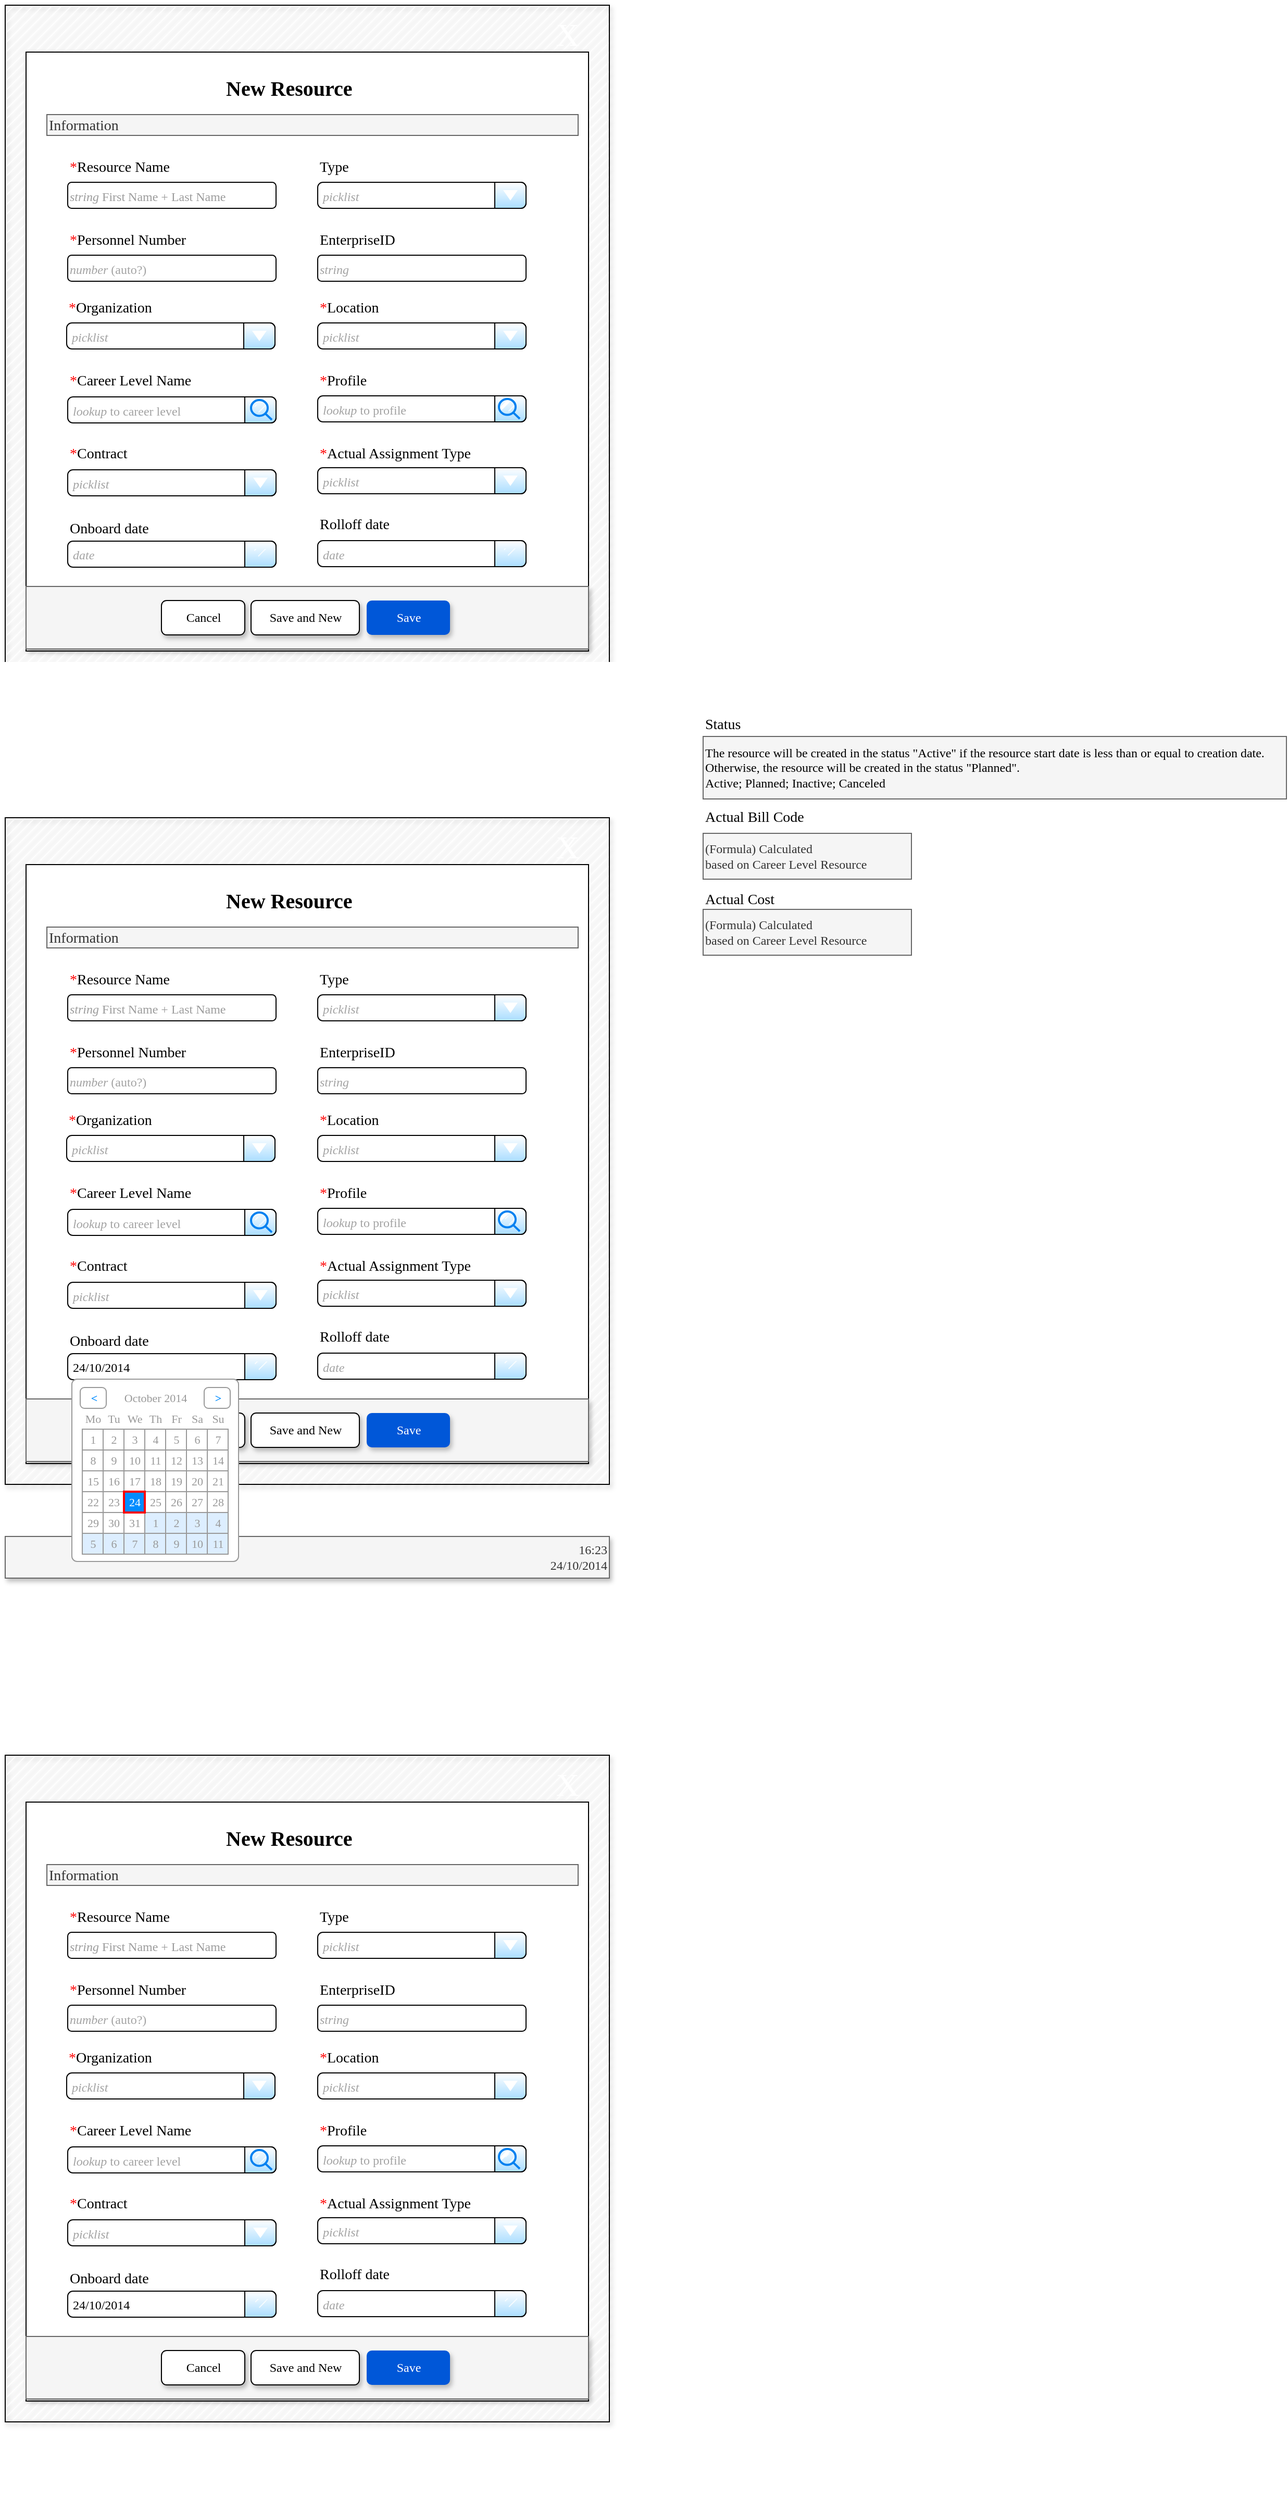 <mxfile version="20.7.4" type="github">
  <diagram name="Page-1" id="03018318-947c-dd8e-b7a3-06fadd420f32">
    <mxGraphModel dx="1909" dy="984" grid="1" gridSize="10" guides="1" tooltips="1" connect="1" arrows="1" fold="1" page="1" pageScale="1" pageWidth="1100" pageHeight="850" background="none" math="0" shadow="0">
      <root>
        <mxCell id="0" />
        <mxCell id="1" parent="0" />
        <mxCell id="w6ef0og6zVdC-_Kzne1W-29" value="Actual Bill Code&lt;span style=&quot;font-size: 14px;&quot;&gt;&amp;nbsp;&lt;/span&gt;" style="text;html=1;points=[];align=left;verticalAlign=top;spacingTop=-4;fontSize=14;fontFamily=Verdana;" parent="1" vertex="1">
          <mxGeometry x="900" y="869" width="300" height="20" as="geometry" />
        </mxCell>
        <UserObject label="(Formula)&amp;nbsp;&lt;span style=&quot;font-size: 12px;&quot;&gt;Calculated&lt;br style=&quot;font-size: 12px;&quot;&gt;based on Career Level Resource&lt;/span&gt;" placeholders="1" name="Variable" id="w6ef0og6zVdC-_Kzne1W-30">
          <mxCell style="text;html=1;strokeColor=#666666;fillColor=#f5f5f5;align=left;verticalAlign=middle;whiteSpace=wrap;overflow=hidden;strokeWidth=1;fontSize=12;fontColor=#333333;fontStyle=0;fontFamily=Verdana;" parent="1" vertex="1">
            <mxGeometry x="900" y="895" width="200" height="44" as="geometry" />
          </mxCell>
        </UserObject>
        <mxCell id="w6ef0og6zVdC-_Kzne1W-35" value="&lt;font style=&quot;font-size: 14px;&quot;&gt;Actual &lt;font style=&quot;font-size: 14px;&quot;&gt;Cost&lt;/font&gt;&lt;/font&gt;" style="text;html=1;points=[];align=left;verticalAlign=top;spacingTop=-4;fontSize=14;fontFamily=Verdana;" parent="1" vertex="1">
          <mxGeometry x="900" y="948" width="300" height="20" as="geometry" />
        </mxCell>
        <UserObject label="(Formula)&amp;nbsp;&lt;span style=&quot;font-size: 12px;&quot;&gt;Calculated&lt;br style=&quot;font-size: 12px;&quot;&gt;based on Career Level Resource&lt;/span&gt;" placeholders="1" name="Variable" id="w6ef0og6zVdC-_Kzne1W-38">
          <mxCell style="text;html=1;strokeColor=#666666;fillColor=#f5f5f5;align=left;verticalAlign=middle;whiteSpace=wrap;overflow=hidden;strokeWidth=1;fontSize=12;fontColor=#333333;fontStyle=0;fontFamily=Verdana;" parent="1" vertex="1">
            <mxGeometry x="900" y="968" width="200" height="44" as="geometry" />
          </mxCell>
        </UserObject>
        <mxCell id="VZRTfVRfsdjERJp8t25M-141" value="" style="group;movable=1;resizable=1;rotatable=1;deletable=1;editable=1;connectable=1;fillColor=none;" vertex="1" connectable="0" parent="1">
          <mxGeometry x="230" y="100" width="600" height="640" as="geometry" />
        </mxCell>
        <mxCell id="VZRTfVRfsdjERJp8t25M-140" value="" style="rounded=0;whiteSpace=wrap;html=1;shadow=1;fillStyle=hatch;strokeWidth=1;fontFamily=Verdana;fontSize=12;fontColor=#000000;fillColor=#FFFFFF;movable=1;resizable=1;rotatable=1;deletable=1;editable=1;connectable=1;" vertex="1" parent="VZRTfVRfsdjERJp8t25M-141">
          <mxGeometry width="580" height="640" as="geometry" />
        </mxCell>
        <mxCell id="w6ef0og6zVdC-_Kzne1W-5" value="" style="rounded=0;whiteSpace=wrap;html=1;strokeWidth=1;fontSize=17;fontColor=#FF0000;movable=1;resizable=1;rotatable=1;deletable=1;editable=1;connectable=1;" parent="VZRTfVRfsdjERJp8t25M-141" vertex="1">
          <mxGeometry x="20" y="45" width="540" height="575" as="geometry" />
        </mxCell>
        <mxCell id="677b7b8949515195-11" value="New Resource" style="text;html=1;points=[];align=left;verticalAlign=top;spacingTop=-4;fontSize=20;fontFamily=Verdana;strokeWidth=1;fontStyle=1;movable=1;resizable=1;rotatable=1;deletable=1;editable=1;connectable=1;" parent="VZRTfVRfsdjERJp8t25M-141" vertex="1">
          <mxGeometry x="210" y="65" width="60" height="20" as="geometry" />
        </mxCell>
        <mxCell id="677b7b8949515195-27" value="&lt;font color=&quot;#ff0000&quot;&gt;*&lt;/font&gt;Resource Name" style="text;html=1;points=[];align=left;verticalAlign=top;spacingTop=-4;fontSize=14;fontFamily=Verdana;movable=1;resizable=1;rotatable=1;deletable=1;editable=1;connectable=1;" parent="VZRTfVRfsdjERJp8t25M-141" vertex="1">
          <mxGeometry x="60" y="145" width="170" height="20" as="geometry" />
        </mxCell>
        <mxCell id="w6ef0og6zVdC-_Kzne1W-1" value="&lt;font color=&quot;#9c9c9c&quot; style=&quot;font-size: 12px;&quot;&gt;&lt;i&gt;string&amp;nbsp;&lt;/i&gt;First Name + Last Name&lt;/font&gt;" style="rounded=1;whiteSpace=wrap;html=1;fontSize=17;fontFamily=Verdana;align=left;movable=1;resizable=1;rotatable=1;deletable=1;editable=1;connectable=1;" parent="VZRTfVRfsdjERJp8t25M-141" vertex="1">
          <mxGeometry x="60" y="170" width="200" height="25" as="geometry" />
        </mxCell>
        <mxCell id="w6ef0og6zVdC-_Kzne1W-6" value="Information" style="text;html=1;points=[];align=left;verticalAlign=top;spacingTop=-4;fontSize=14;fontFamily=Verdana;fillColor=#f5f5f5;fontColor=#333333;strokeColor=#666666;movable=1;resizable=1;rotatable=1;deletable=1;editable=1;connectable=1;" parent="VZRTfVRfsdjERJp8t25M-141" vertex="1">
          <mxGeometry x="40" y="105" width="510" height="20" as="geometry" />
        </mxCell>
        <mxCell id="w6ef0og6zVdC-_Kzne1W-8" value="EnterpriseID" style="text;html=1;points=[];align=left;verticalAlign=top;spacingTop=-4;fontSize=14;fontFamily=Verdana;movable=1;resizable=1;rotatable=1;deletable=1;editable=1;connectable=1;" parent="VZRTfVRfsdjERJp8t25M-141" vertex="1">
          <mxGeometry x="300" y="215" width="170" height="20" as="geometry" />
        </mxCell>
        <mxCell id="w6ef0og6zVdC-_Kzne1W-9" value="&lt;div style=&quot;&quot;&gt;&lt;span style=&quot;background-color: initial; font-size: 12px;&quot;&gt;&lt;font color=&quot;#a3a3a3&quot;&gt;&lt;i&gt;string&lt;/i&gt;&lt;/font&gt;&lt;/span&gt;&lt;/div&gt;" style="rounded=1;whiteSpace=wrap;html=1;fontSize=17;fontFamily=Verdana;align=left;movable=1;resizable=1;rotatable=1;deletable=1;editable=1;connectable=1;" parent="VZRTfVRfsdjERJp8t25M-141" vertex="1">
          <mxGeometry x="300" y="240" width="200" height="25" as="geometry" />
        </mxCell>
        <mxCell id="w6ef0og6zVdC-_Kzne1W-10" value="&lt;font color=&quot;#ff0000&quot;&gt;*&lt;/font&gt;Personnel Number" style="text;html=1;points=[];align=left;verticalAlign=top;spacingTop=-4;fontSize=14;fontFamily=Verdana;movable=1;resizable=1;rotatable=1;deletable=1;editable=1;connectable=1;" parent="VZRTfVRfsdjERJp8t25M-141" vertex="1">
          <mxGeometry x="60" y="215" width="170" height="20" as="geometry" />
        </mxCell>
        <mxCell id="w6ef0og6zVdC-_Kzne1W-12" value="&lt;font color=&quot;#ff0000&quot;&gt;*&lt;/font&gt;Organization" style="text;html=1;points=[];align=left;verticalAlign=top;spacingTop=-4;fontSize=14;fontFamily=Verdana;movable=1;resizable=1;rotatable=1;deletable=1;editable=1;connectable=1;" parent="VZRTfVRfsdjERJp8t25M-141" vertex="1">
          <mxGeometry x="59" y="280" width="170" height="20" as="geometry" />
        </mxCell>
        <mxCell id="w6ef0og6zVdC-_Kzne1W-13" value="&lt;font color=&quot;#a3a3a3&quot; style=&quot;font-size: 12px;&quot;&gt;&lt;i&gt;picklist&lt;/i&gt;&lt;/font&gt;" style="strokeWidth=1;shadow=0;dashed=0;align=center;html=1;shape=mxgraph.mockup.forms.comboBox;strokeColor=default;fillColor=default;align=left;fillColor2=#aaddff;mainText=;fontColor=default;fontSize=17;spacingLeft=3;fontFamily=Verdana;movable=1;resizable=1;rotatable=1;deletable=1;editable=1;connectable=1;" parent="VZRTfVRfsdjERJp8t25M-141" vertex="1">
          <mxGeometry x="59" y="305" width="200" height="25" as="geometry" />
        </mxCell>
        <mxCell id="w6ef0og6zVdC-_Kzne1W-14" value="&lt;div style=&quot;&quot;&gt;&lt;span style=&quot;background-color: initial; font-size: 12px;&quot;&gt;&lt;font color=&quot;#a3a3a3&quot;&gt;&lt;i&gt;number&lt;/i&gt; (auto?)&lt;/font&gt;&lt;/span&gt;&lt;/div&gt;" style="rounded=1;whiteSpace=wrap;html=1;fontSize=17;fontFamily=Verdana;align=left;movable=1;resizable=1;rotatable=1;deletable=1;editable=1;connectable=1;" parent="VZRTfVRfsdjERJp8t25M-141" vertex="1">
          <mxGeometry x="60" y="240" width="200" height="25" as="geometry" />
        </mxCell>
        <mxCell id="w6ef0og6zVdC-_Kzne1W-19" value="&lt;font color=&quot;#ff0000&quot;&gt;*&lt;/font&gt;Location" style="text;html=1;points=[];align=left;verticalAlign=top;spacingTop=-4;fontSize=14;fontFamily=Verdana;movable=1;resizable=1;rotatable=1;deletable=1;editable=1;connectable=1;" parent="VZRTfVRfsdjERJp8t25M-141" vertex="1">
          <mxGeometry x="300" y="280" width="170" height="20" as="geometry" />
        </mxCell>
        <mxCell id="w6ef0og6zVdC-_Kzne1W-20" value="&lt;i style=&quot;border-color: var(--border-color); color: rgb(163, 163, 163); font-size: 12px;&quot;&gt;picklist&lt;/i&gt;" style="strokeWidth=1;shadow=0;dashed=0;align=center;html=1;shape=mxgraph.mockup.forms.comboBox;strokeColor=default;fillColor=default;align=left;fillColor2=#aaddff;mainText=;fontColor=default;fontSize=17;spacingLeft=3;fontFamily=Verdana;movable=1;resizable=1;rotatable=1;deletable=1;editable=1;connectable=1;" parent="VZRTfVRfsdjERJp8t25M-141" vertex="1">
          <mxGeometry x="300" y="305" width="200" height="25" as="geometry" />
        </mxCell>
        <mxCell id="w6ef0og6zVdC-_Kzne1W-21" value="Type" style="text;html=1;points=[];align=left;verticalAlign=top;spacingTop=-4;fontSize=14;fontFamily=Verdana;movable=1;resizable=1;rotatable=1;deletable=1;editable=1;connectable=1;" parent="VZRTfVRfsdjERJp8t25M-141" vertex="1">
          <mxGeometry x="300" y="145" width="170" height="20" as="geometry" />
        </mxCell>
        <mxCell id="w6ef0og6zVdC-_Kzne1W-22" value="&lt;i style=&quot;border-color: var(--border-color); color: rgb(163, 163, 163); font-size: 12px;&quot;&gt;picklist&lt;/i&gt;" style="strokeWidth=1;shadow=0;dashed=0;align=center;html=1;shape=mxgraph.mockup.forms.comboBox;strokeColor=default;fillColor=default;align=left;fillColor2=#aaddff;mainText=;fontColor=default;fontSize=17;spacingLeft=3;fontFamily=Verdana;movable=1;resizable=1;rotatable=1;deletable=1;editable=1;connectable=1;" parent="VZRTfVRfsdjERJp8t25M-141" vertex="1">
          <mxGeometry x="300" y="170" width="200" height="25" as="geometry" />
        </mxCell>
        <mxCell id="w6ef0og6zVdC-_Kzne1W-23" value="&lt;font color=&quot;#ff0000&quot;&gt;*&lt;/font&gt;Profile" style="text;html=1;points=[];align=left;verticalAlign=top;spacingTop=-4;fontSize=14;fontFamily=Verdana;movable=1;resizable=1;rotatable=1;deletable=1;editable=1;connectable=1;" parent="VZRTfVRfsdjERJp8t25M-141" vertex="1">
          <mxGeometry x="300" y="350" width="170" height="20" as="geometry" />
        </mxCell>
        <mxCell id="w6ef0og6zVdC-_Kzne1W-24" value="&lt;font color=&quot;#a3a3a3&quot;&gt;&lt;span style=&quot;font-size: 12px;&quot;&gt;&lt;i&gt;lookup &lt;/i&gt;to profile&lt;/span&gt;&lt;/font&gt;" style="strokeWidth=1;shadow=0;dashed=0;align=center;html=1;shape=mxgraph.mockup.forms.comboBox;strokeColor=default;fillColor=default;align=left;fillColor2=#aaddff;mainText=;fontColor=default;fontSize=17;spacingLeft=3;fontFamily=Verdana;fillStyle=hatch;movable=1;resizable=1;rotatable=1;deletable=1;editable=1;connectable=1;" parent="VZRTfVRfsdjERJp8t25M-141" vertex="1">
          <mxGeometry x="300" y="375" width="200" height="25" as="geometry" />
        </mxCell>
        <mxCell id="w6ef0og6zVdC-_Kzne1W-25" value="&lt;font style=&quot;font-size: 14px;&quot;&gt;&lt;font style=&quot;font-size: 14px;&quot; color=&quot;#ff0000&quot;&gt;*&lt;/font&gt;Career Level Name&amp;nbsp;&lt;/font&gt;" style="text;html=1;points=[];align=left;verticalAlign=top;spacingTop=-4;fontSize=14;fontFamily=Verdana;movable=1;resizable=1;rotatable=1;deletable=1;editable=1;connectable=1;" parent="VZRTfVRfsdjERJp8t25M-141" vertex="1">
          <mxGeometry x="60" y="350" width="300" height="20" as="geometry" />
        </mxCell>
        <mxCell id="w6ef0og6zVdC-_Kzne1W-26" value="&lt;i style=&quot;border-color: var(--border-color); color: rgb(163, 163, 163); font-size: 12px;&quot;&gt;lookup&lt;/i&gt;&lt;span style=&quot;border-color: var(--border-color); color: rgb(163, 163, 163); font-size: 12px;&quot;&gt; to career level&lt;/span&gt;" style="strokeWidth=1;shadow=0;dashed=0;align=center;html=1;shape=mxgraph.mockup.forms.comboBox;strokeColor=default;fillColor=default;align=left;fillColor2=#aaddff;mainText=;fontColor=default;fontSize=17;spacingLeft=3;fontFamily=Verdana;fillStyle=hatch;movable=1;resizable=1;rotatable=1;deletable=1;editable=1;connectable=1;" parent="VZRTfVRfsdjERJp8t25M-141" vertex="1">
          <mxGeometry x="60" y="376" width="200" height="25" as="geometry" />
        </mxCell>
        <mxCell id="w6ef0og6zVdC-_Kzne1W-42" value="&lt;font style=&quot;font-size: 14px;&quot;&gt;&lt;font style=&quot;font-size: 14px;&quot; color=&quot;#ff0000&quot;&gt;*&lt;/font&gt;Actual Assignment Type&amp;nbsp;&lt;/font&gt;" style="text;html=1;points=[];align=left;verticalAlign=top;spacingTop=-4;fontSize=14;fontFamily=Verdana;movable=1;resizable=1;rotatable=1;deletable=1;editable=1;connectable=1;" parent="VZRTfVRfsdjERJp8t25M-141" vertex="1">
          <mxGeometry x="300" y="420" width="300" height="20" as="geometry" />
        </mxCell>
        <mxCell id="w6ef0og6zVdC-_Kzne1W-44" value="&lt;font style=&quot;font-size: 14px;&quot;&gt;&lt;font style=&quot;font-size: 14px;&quot; color=&quot;#ff0000&quot;&gt;*&lt;/font&gt;Contract&lt;/font&gt;" style="text;html=1;points=[];align=left;verticalAlign=top;spacingTop=-4;fontSize=14;fontFamily=Verdana;movable=1;resizable=1;rotatable=1;deletable=1;editable=1;connectable=1;" parent="VZRTfVRfsdjERJp8t25M-141" vertex="1">
          <mxGeometry x="60" y="420" width="300" height="20" as="geometry" />
        </mxCell>
        <mxCell id="w6ef0og6zVdC-_Kzne1W-45" value="&lt;i style=&quot;border-color: var(--border-color); color: rgb(163, 163, 163); font-size: 12px;&quot;&gt;picklist&lt;/i&gt;" style="strokeWidth=1;shadow=0;dashed=0;align=center;html=1;shape=mxgraph.mockup.forms.comboBox;strokeColor=default;fillColor=default;align=left;fillColor2=#aaddff;mainText=;fontColor=default;fontSize=17;spacingLeft=3;fontFamily=Verdana;movable=1;resizable=1;rotatable=1;deletable=1;editable=1;connectable=1;" parent="VZRTfVRfsdjERJp8t25M-141" vertex="1">
          <mxGeometry x="60" y="446" width="200" height="25" as="geometry" />
        </mxCell>
        <mxCell id="VZRTfVRfsdjERJp8t25M-1" value="&lt;font style=&quot;font-size: 14px;&quot;&gt;Onboard date&lt;/font&gt;" style="text;html=1;points=[];align=left;verticalAlign=top;spacingTop=-4;fontSize=14;fontFamily=Verdana;movable=1;resizable=1;rotatable=1;deletable=1;editable=1;connectable=1;" vertex="1" parent="VZRTfVRfsdjERJp8t25M-141">
          <mxGeometry x="60" y="491.5" width="300" height="20" as="geometry" />
        </mxCell>
        <mxCell id="VZRTfVRfsdjERJp8t25M-2" value="&lt;font color=&quot;#a3a3a3&quot;&gt;&lt;span style=&quot;font-size: 12px;&quot;&gt;&lt;i&gt;date&lt;/i&gt;&lt;/span&gt;&lt;/font&gt;" style="strokeWidth=1;shadow=0;dashed=0;align=center;html=1;shape=mxgraph.mockup.forms.comboBox;strokeColor=default;fillColor=default;align=left;fillColor2=#aaddff;mainText=;fontColor=default;fontSize=17;spacingLeft=3;fontFamily=Verdana;fillStyle=hatch;movable=1;resizable=1;rotatable=1;deletable=1;editable=1;connectable=1;" vertex="1" parent="VZRTfVRfsdjERJp8t25M-141">
          <mxGeometry x="60" y="514.5" width="200" height="25" as="geometry" />
        </mxCell>
        <mxCell id="VZRTfVRfsdjERJp8t25M-57" value="&lt;font style=&quot;font-size: 14px;&quot;&gt;&lt;font style=&quot;font-size: 14px;&quot;&gt;Rolloff&amp;nbsp;&lt;/font&gt;date&lt;/font&gt;" style="text;html=1;points=[];align=left;verticalAlign=top;spacingTop=-4;fontSize=14;fontFamily=Verdana;movable=1;resizable=1;rotatable=1;deletable=1;editable=1;connectable=1;" vertex="1" parent="VZRTfVRfsdjERJp8t25M-141">
          <mxGeometry x="300" y="488" width="300" height="20" as="geometry" />
        </mxCell>
        <mxCell id="VZRTfVRfsdjERJp8t25M-58" value="&lt;i style=&quot;border-color: var(--border-color); color: rgb(163, 163, 163); font-size: 12px;&quot;&gt;date&lt;/i&gt;" style="strokeWidth=1;shadow=0;dashed=0;align=center;html=1;shape=mxgraph.mockup.forms.comboBox;strokeColor=default;fillColor=default;align=left;fillColor2=#aaddff;mainText=;fontColor=default;fontSize=17;spacingLeft=3;fontFamily=Verdana;fillStyle=hatch;movable=1;resizable=1;rotatable=1;deletable=1;editable=1;connectable=1;" vertex="1" parent="VZRTfVRfsdjERJp8t25M-141">
          <mxGeometry x="300" y="514" width="200" height="25" as="geometry" />
        </mxCell>
        <mxCell id="VZRTfVRfsdjERJp8t25M-71" value="" style="html=1;verticalLabelPosition=bottom;align=center;labelBackgroundColor=#ffffff;verticalAlign=top;strokeWidth=2;strokeColor=#0080F0;shadow=0;dashed=0;shape=mxgraph.ios7.icons.looking_glass;fillStyle=hatch;fontFamily=Verdana;fontSize=12;fontColor=#9C9C9C;movable=1;resizable=1;rotatable=1;deletable=1;editable=1;connectable=1;" vertex="1" parent="VZRTfVRfsdjERJp8t25M-141">
          <mxGeometry x="236" y="379" width="20" height="19" as="geometry" />
        </mxCell>
        <mxCell id="VZRTfVRfsdjERJp8t25M-72" value="" style="html=1;verticalLabelPosition=bottom;align=center;labelBackgroundColor=#ffffff;verticalAlign=top;strokeWidth=2;strokeColor=#0080F0;shadow=0;dashed=0;shape=mxgraph.ios7.icons.looking_glass;fillStyle=hatch;fontFamily=Verdana;fontSize=12;fontColor=#9C9C9C;movable=1;resizable=1;rotatable=1;deletable=1;editable=1;connectable=1;" vertex="1" parent="VZRTfVRfsdjERJp8t25M-141">
          <mxGeometry x="474" y="378" width="20" height="19" as="geometry" />
        </mxCell>
        <mxCell id="VZRTfVRfsdjERJp8t25M-74" value="&lt;i style=&quot;border-color: var(--border-color); color: rgb(163, 163, 163); font-size: 12px;&quot;&gt;picklist&lt;/i&gt;" style="strokeWidth=1;shadow=0;dashed=0;align=center;html=1;shape=mxgraph.mockup.forms.comboBox;strokeColor=default;fillColor=default;align=left;fillColor2=#aaddff;mainText=;fontColor=default;fontSize=17;spacingLeft=3;fontFamily=Verdana;movable=1;resizable=1;rotatable=1;deletable=1;editable=1;connectable=1;" vertex="1" parent="VZRTfVRfsdjERJp8t25M-141">
          <mxGeometry x="300" y="444" width="200" height="25" as="geometry" />
        </mxCell>
        <mxCell id="VZRTfVRfsdjERJp8t25M-131" value="" style="shape=image;html=1;verticalAlign=top;verticalLabelPosition=bottom;labelBackgroundColor=#ffffff;imageAspect=0;aspect=fixed;image=https://cdn4.iconfinder.com/data/icons/evil-icons-user-interface/64/calendar-128.png;shadow=0;fillStyle=hatch;strokeWidth=1;fontFamily=Verdana;fontSize=12;fontColor=#9C9C9C;fillColor=#FFFFFF;movable=1;resizable=1;rotatable=1;deletable=1;editable=1;connectable=1;" vertex="1" parent="VZRTfVRfsdjERJp8t25M-141">
          <mxGeometry x="471" y="511.5" width="30" height="30" as="geometry" />
        </mxCell>
        <UserObject label="" id="VZRTfVRfsdjERJp8t25M-132">
          <mxCell style="shape=image;html=1;verticalAlign=top;verticalLabelPosition=bottom;labelBackgroundColor=#ffffff;imageAspect=0;aspect=fixed;image=https://cdn4.iconfinder.com/data/icons/evil-icons-user-interface/64/calendar-128.png;shadow=0;fillStyle=hatch;strokeWidth=1;fontFamily=Verdana;fontSize=12;fontColor=#9C9C9C;fillColor=#FFFFFF;movable=1;resizable=1;rotatable=1;deletable=1;editable=1;connectable=1;" vertex="1" parent="VZRTfVRfsdjERJp8t25M-141">
            <mxGeometry x="231" y="512.5" width="30" height="30" as="geometry" />
          </mxCell>
        </UserObject>
        <mxCell id="VZRTfVRfsdjERJp8t25M-149" value="" style="rounded=0;whiteSpace=wrap;html=1;shadow=1;sketch=0;fillStyle=auto;strokeColor=#666666;strokeWidth=1;fontFamily=Verdana;fontSize=12;fontColor=#333333;fillColor=#f5f5f5;movable=1;resizable=1;rotatable=1;deletable=1;editable=1;connectable=1;" vertex="1" parent="VZRTfVRfsdjERJp8t25M-141">
          <mxGeometry x="20" y="558" width="540" height="60" as="geometry" />
        </mxCell>
        <mxCell id="VZRTfVRfsdjERJp8t25M-144" value="Save" style="rounded=1;fillColor=#0057D8;align=center;strokeColor=none;html=1;fontColor=#ffffff;fontSize=12;sketch=0;shadow=1;fillStyle=auto;strokeWidth=1;fontFamily=Verdana;movable=1;resizable=1;rotatable=1;deletable=1;editable=1;connectable=1;" vertex="1" parent="VZRTfVRfsdjERJp8t25M-141">
          <mxGeometry x="347" y="571.5" width="80" height="33" as="geometry" />
        </mxCell>
        <mxCell id="VZRTfVRfsdjERJp8t25M-147" value="Save and New" style="rounded=1;align=center;html=1;fontSize=12;sketch=0;shadow=1;fillStyle=auto;strokeWidth=1;fontFamily=Verdana;movable=1;resizable=1;rotatable=1;deletable=1;editable=1;connectable=1;" vertex="1" parent="VZRTfVRfsdjERJp8t25M-141">
          <mxGeometry x="236" y="571.5" width="104" height="33" as="geometry" />
        </mxCell>
        <mxCell id="VZRTfVRfsdjERJp8t25M-148" value="Cancel" style="rounded=1;align=center;html=1;fontSize=12;sketch=0;shadow=1;fillStyle=auto;strokeWidth=1;fontFamily=Verdana;movable=1;resizable=1;rotatable=1;deletable=1;editable=1;connectable=1;" vertex="1" parent="VZRTfVRfsdjERJp8t25M-141">
          <mxGeometry x="150" y="571.5" width="80" height="33" as="geometry" />
        </mxCell>
        <mxCell id="VZRTfVRfsdjERJp8t25M-152" value="X" style="text;html=1;strokeColor=none;fillColor=none;align=center;verticalAlign=middle;whiteSpace=wrap;rounded=0;shadow=1;labelBackgroundColor=none;sketch=0;fillStyle=auto;strokeWidth=1;fontFamily=Verdana;fontSize=31;fontColor=#FFFFFF;" vertex="1" parent="VZRTfVRfsdjERJp8t25M-141">
          <mxGeometry x="510" y="13" width="60" height="30" as="geometry" />
        </mxCell>
        <mxCell id="VZRTfVRfsdjERJp8t25M-142" value="Status" style="text;html=1;points=[];align=left;verticalAlign=top;spacingTop=-4;fontSize=14;fontFamily=Verdana;" vertex="1" parent="1">
          <mxGeometry x="900" y="780" width="300" height="20" as="geometry" />
        </mxCell>
        <UserObject label="&lt;font style=&quot;&quot;&gt;&lt;span style=&quot;color: black;&quot;&gt;&lt;font style=&quot;font-size: 12px;&quot;&gt;The resource will be created in the status &quot;Active&quot; if the resource start date is less than or equal to creation date. Otherwise, the resource will be created in the status &quot;Planned&quot;.&lt;br&gt;&lt;/font&gt;&lt;/span&gt;&lt;span style=&quot;font-size: 12px; color: rgb(0, 0, 0);&quot;&gt;Active;&amp;nbsp;&lt;/span&gt;&lt;span style=&quot;font-size: 12px; color: rgb(0, 0, 0);&quot;&gt;Planned; Inactive; Canceled&lt;/span&gt;&lt;/font&gt;" placeholders="1" name="Variable" id="VZRTfVRfsdjERJp8t25M-143">
          <mxCell style="text;html=1;strokeColor=#666666;fillColor=#f5f5f5;align=left;verticalAlign=middle;whiteSpace=wrap;overflow=hidden;strokeWidth=1;fontSize=12;fontColor=#333333;fontStyle=0;fontFamily=Verdana;" vertex="1" parent="1">
            <mxGeometry x="900" y="802" width="560" height="60" as="geometry" />
          </mxCell>
        </UserObject>
        <mxCell id="VZRTfVRfsdjERJp8t25M-153" value="" style="group;movable=1;resizable=1;rotatable=1;deletable=1;editable=1;connectable=1;fillColor=none;" vertex="1" connectable="0" parent="1">
          <mxGeometry x="230" y="880" width="600" height="730" as="geometry" />
        </mxCell>
        <mxCell id="VZRTfVRfsdjERJp8t25M-498" value="16:23&lt;br&gt;24/10/2014" style="rounded=0;whiteSpace=wrap;html=1;shadow=1;sketch=0;fillStyle=auto;strokeColor=#666666;strokeWidth=1;fontFamily=Verdana;fontSize=12;fontColor=#333333;fillColor=#f5f5f5;movable=1;resizable=1;rotatable=1;deletable=1;editable=1;connectable=1;align=right;" vertex="1" parent="VZRTfVRfsdjERJp8t25M-153">
          <mxGeometry y="690" width="580" height="40" as="geometry" />
        </mxCell>
        <mxCell id="VZRTfVRfsdjERJp8t25M-154" value="" style="rounded=0;whiteSpace=wrap;html=1;shadow=1;fillStyle=hatch;strokeWidth=1;fontFamily=Verdana;fontSize=12;fontColor=#000000;fillColor=#FFFFFF;movable=1;resizable=1;rotatable=1;deletable=1;editable=1;connectable=1;" vertex="1" parent="VZRTfVRfsdjERJp8t25M-153">
          <mxGeometry width="580" height="640" as="geometry" />
        </mxCell>
        <mxCell id="VZRTfVRfsdjERJp8t25M-155" value="" style="rounded=0;whiteSpace=wrap;html=1;strokeWidth=1;fontSize=17;fontColor=#FF0000;movable=1;resizable=1;rotatable=1;deletable=1;editable=1;connectable=1;" vertex="1" parent="VZRTfVRfsdjERJp8t25M-153">
          <mxGeometry x="20" y="45" width="540" height="575" as="geometry" />
        </mxCell>
        <mxCell id="VZRTfVRfsdjERJp8t25M-156" value="New Resource" style="text;html=1;points=[];align=left;verticalAlign=top;spacingTop=-4;fontSize=20;fontFamily=Verdana;strokeWidth=1;fontStyle=1;movable=1;resizable=1;rotatable=1;deletable=1;editable=1;connectable=1;" vertex="1" parent="VZRTfVRfsdjERJp8t25M-153">
          <mxGeometry x="210" y="65" width="60" height="20" as="geometry" />
        </mxCell>
        <mxCell id="VZRTfVRfsdjERJp8t25M-157" value="&lt;font color=&quot;#ff0000&quot;&gt;*&lt;/font&gt;Resource Name" style="text;html=1;points=[];align=left;verticalAlign=top;spacingTop=-4;fontSize=14;fontFamily=Verdana;movable=1;resizable=1;rotatable=1;deletable=1;editable=1;connectable=1;" vertex="1" parent="VZRTfVRfsdjERJp8t25M-153">
          <mxGeometry x="60" y="145" width="170" height="20" as="geometry" />
        </mxCell>
        <mxCell id="VZRTfVRfsdjERJp8t25M-158" value="&lt;font color=&quot;#9c9c9c&quot; style=&quot;font-size: 12px;&quot;&gt;&lt;i&gt;string&amp;nbsp;&lt;/i&gt;First Name + Last Name&lt;/font&gt;" style="rounded=1;whiteSpace=wrap;html=1;fontSize=17;fontFamily=Verdana;align=left;movable=1;resizable=1;rotatable=1;deletable=1;editable=1;connectable=1;" vertex="1" parent="VZRTfVRfsdjERJp8t25M-153">
          <mxGeometry x="60" y="170" width="200" height="25" as="geometry" />
        </mxCell>
        <mxCell id="VZRTfVRfsdjERJp8t25M-159" value="Information" style="text;html=1;points=[];align=left;verticalAlign=top;spacingTop=-4;fontSize=14;fontFamily=Verdana;fillColor=#f5f5f5;fontColor=#333333;strokeColor=#666666;movable=1;resizable=1;rotatable=1;deletable=1;editable=1;connectable=1;" vertex="1" parent="VZRTfVRfsdjERJp8t25M-153">
          <mxGeometry x="40" y="105" width="510" height="20" as="geometry" />
        </mxCell>
        <mxCell id="VZRTfVRfsdjERJp8t25M-160" value="EnterpriseID" style="text;html=1;points=[];align=left;verticalAlign=top;spacingTop=-4;fontSize=14;fontFamily=Verdana;movable=1;resizable=1;rotatable=1;deletable=1;editable=1;connectable=1;" vertex="1" parent="VZRTfVRfsdjERJp8t25M-153">
          <mxGeometry x="300" y="215" width="170" height="20" as="geometry" />
        </mxCell>
        <mxCell id="VZRTfVRfsdjERJp8t25M-161" value="&lt;div style=&quot;&quot;&gt;&lt;span style=&quot;background-color: initial; font-size: 12px;&quot;&gt;&lt;font color=&quot;#a3a3a3&quot;&gt;&lt;i&gt;string&lt;/i&gt;&lt;/font&gt;&lt;/span&gt;&lt;/div&gt;" style="rounded=1;whiteSpace=wrap;html=1;fontSize=17;fontFamily=Verdana;align=left;movable=1;resizable=1;rotatable=1;deletable=1;editable=1;connectable=1;" vertex="1" parent="VZRTfVRfsdjERJp8t25M-153">
          <mxGeometry x="300" y="240" width="200" height="25" as="geometry" />
        </mxCell>
        <mxCell id="VZRTfVRfsdjERJp8t25M-162" value="&lt;font color=&quot;#ff0000&quot;&gt;*&lt;/font&gt;Personnel Number" style="text;html=1;points=[];align=left;verticalAlign=top;spacingTop=-4;fontSize=14;fontFamily=Verdana;movable=1;resizable=1;rotatable=1;deletable=1;editable=1;connectable=1;" vertex="1" parent="VZRTfVRfsdjERJp8t25M-153">
          <mxGeometry x="60" y="215" width="170" height="20" as="geometry" />
        </mxCell>
        <mxCell id="VZRTfVRfsdjERJp8t25M-163" value="&lt;font color=&quot;#ff0000&quot;&gt;*&lt;/font&gt;Organization" style="text;html=1;points=[];align=left;verticalAlign=top;spacingTop=-4;fontSize=14;fontFamily=Verdana;movable=1;resizable=1;rotatable=1;deletable=1;editable=1;connectable=1;" vertex="1" parent="VZRTfVRfsdjERJp8t25M-153">
          <mxGeometry x="59" y="280" width="170" height="20" as="geometry" />
        </mxCell>
        <mxCell id="VZRTfVRfsdjERJp8t25M-164" value="&lt;font color=&quot;#a3a3a3&quot; style=&quot;font-size: 12px;&quot;&gt;&lt;i&gt;picklist&lt;/i&gt;&lt;/font&gt;" style="strokeWidth=1;shadow=0;dashed=0;align=center;html=1;shape=mxgraph.mockup.forms.comboBox;strokeColor=default;fillColor=default;align=left;fillColor2=#aaddff;mainText=;fontColor=default;fontSize=17;spacingLeft=3;fontFamily=Verdana;movable=1;resizable=1;rotatable=1;deletable=1;editable=1;connectable=1;" vertex="1" parent="VZRTfVRfsdjERJp8t25M-153">
          <mxGeometry x="59" y="305" width="200" height="25" as="geometry" />
        </mxCell>
        <mxCell id="VZRTfVRfsdjERJp8t25M-165" value="&lt;div style=&quot;&quot;&gt;&lt;span style=&quot;background-color: initial; font-size: 12px;&quot;&gt;&lt;font color=&quot;#a3a3a3&quot;&gt;&lt;i&gt;number&lt;/i&gt; (auto?)&lt;/font&gt;&lt;/span&gt;&lt;/div&gt;" style="rounded=1;whiteSpace=wrap;html=1;fontSize=17;fontFamily=Verdana;align=left;movable=1;resizable=1;rotatable=1;deletable=1;editable=1;connectable=1;" vertex="1" parent="VZRTfVRfsdjERJp8t25M-153">
          <mxGeometry x="60" y="240" width="200" height="25" as="geometry" />
        </mxCell>
        <mxCell id="VZRTfVRfsdjERJp8t25M-166" value="&lt;font color=&quot;#ff0000&quot;&gt;*&lt;/font&gt;Location" style="text;html=1;points=[];align=left;verticalAlign=top;spacingTop=-4;fontSize=14;fontFamily=Verdana;movable=1;resizable=1;rotatable=1;deletable=1;editable=1;connectable=1;" vertex="1" parent="VZRTfVRfsdjERJp8t25M-153">
          <mxGeometry x="300" y="280" width="170" height="20" as="geometry" />
        </mxCell>
        <mxCell id="VZRTfVRfsdjERJp8t25M-167" value="&lt;i style=&quot;border-color: var(--border-color); color: rgb(163, 163, 163); font-size: 12px;&quot;&gt;picklist&lt;/i&gt;" style="strokeWidth=1;shadow=0;dashed=0;align=center;html=1;shape=mxgraph.mockup.forms.comboBox;strokeColor=default;fillColor=default;align=left;fillColor2=#aaddff;mainText=;fontColor=default;fontSize=17;spacingLeft=3;fontFamily=Verdana;movable=1;resizable=1;rotatable=1;deletable=1;editable=1;connectable=1;" vertex="1" parent="VZRTfVRfsdjERJp8t25M-153">
          <mxGeometry x="300" y="305" width="200" height="25" as="geometry" />
        </mxCell>
        <mxCell id="VZRTfVRfsdjERJp8t25M-168" value="Type" style="text;html=1;points=[];align=left;verticalAlign=top;spacingTop=-4;fontSize=14;fontFamily=Verdana;movable=1;resizable=1;rotatable=1;deletable=1;editable=1;connectable=1;" vertex="1" parent="VZRTfVRfsdjERJp8t25M-153">
          <mxGeometry x="300" y="145" width="170" height="20" as="geometry" />
        </mxCell>
        <mxCell id="VZRTfVRfsdjERJp8t25M-169" value="&lt;i style=&quot;border-color: var(--border-color); color: rgb(163, 163, 163); font-size: 12px;&quot;&gt;picklist&lt;/i&gt;" style="strokeWidth=1;shadow=0;dashed=0;align=center;html=1;shape=mxgraph.mockup.forms.comboBox;strokeColor=default;fillColor=default;align=left;fillColor2=#aaddff;mainText=;fontColor=default;fontSize=17;spacingLeft=3;fontFamily=Verdana;movable=1;resizable=1;rotatable=1;deletable=1;editable=1;connectable=1;" vertex="1" parent="VZRTfVRfsdjERJp8t25M-153">
          <mxGeometry x="300" y="170" width="200" height="25" as="geometry" />
        </mxCell>
        <mxCell id="VZRTfVRfsdjERJp8t25M-170" value="&lt;font color=&quot;#ff0000&quot;&gt;*&lt;/font&gt;Profile" style="text;html=1;points=[];align=left;verticalAlign=top;spacingTop=-4;fontSize=14;fontFamily=Verdana;movable=1;resizable=1;rotatable=1;deletable=1;editable=1;connectable=1;" vertex="1" parent="VZRTfVRfsdjERJp8t25M-153">
          <mxGeometry x="300" y="350" width="170" height="20" as="geometry" />
        </mxCell>
        <mxCell id="VZRTfVRfsdjERJp8t25M-171" value="&lt;font color=&quot;#a3a3a3&quot;&gt;&lt;span style=&quot;font-size: 12px;&quot;&gt;&lt;i&gt;lookup &lt;/i&gt;to profile&lt;/span&gt;&lt;/font&gt;" style="strokeWidth=1;shadow=0;dashed=0;align=center;html=1;shape=mxgraph.mockup.forms.comboBox;strokeColor=default;fillColor=default;align=left;fillColor2=#aaddff;mainText=;fontColor=default;fontSize=17;spacingLeft=3;fontFamily=Verdana;fillStyle=hatch;movable=1;resizable=1;rotatable=1;deletable=1;editable=1;connectable=1;" vertex="1" parent="VZRTfVRfsdjERJp8t25M-153">
          <mxGeometry x="300" y="375" width="200" height="25" as="geometry" />
        </mxCell>
        <mxCell id="VZRTfVRfsdjERJp8t25M-172" value="&lt;font style=&quot;font-size: 14px;&quot;&gt;&lt;font style=&quot;font-size: 14px;&quot; color=&quot;#ff0000&quot;&gt;*&lt;/font&gt;Career Level Name&amp;nbsp;&lt;/font&gt;" style="text;html=1;points=[];align=left;verticalAlign=top;spacingTop=-4;fontSize=14;fontFamily=Verdana;movable=1;resizable=1;rotatable=1;deletable=1;editable=1;connectable=1;" vertex="1" parent="VZRTfVRfsdjERJp8t25M-153">
          <mxGeometry x="60" y="350" width="300" height="20" as="geometry" />
        </mxCell>
        <mxCell id="VZRTfVRfsdjERJp8t25M-173" value="&lt;i style=&quot;border-color: var(--border-color); color: rgb(163, 163, 163); font-size: 12px;&quot;&gt;lookup&lt;/i&gt;&lt;span style=&quot;border-color: var(--border-color); color: rgb(163, 163, 163); font-size: 12px;&quot;&gt; to career level&lt;/span&gt;" style="strokeWidth=1;shadow=0;dashed=0;align=center;html=1;shape=mxgraph.mockup.forms.comboBox;strokeColor=default;fillColor=default;align=left;fillColor2=#aaddff;mainText=;fontColor=default;fontSize=17;spacingLeft=3;fontFamily=Verdana;fillStyle=hatch;movable=1;resizable=1;rotatable=1;deletable=1;editable=1;connectable=1;" vertex="1" parent="VZRTfVRfsdjERJp8t25M-153">
          <mxGeometry x="60" y="376" width="200" height="25" as="geometry" />
        </mxCell>
        <mxCell id="VZRTfVRfsdjERJp8t25M-174" value="&lt;font style=&quot;font-size: 14px;&quot;&gt;&lt;font style=&quot;font-size: 14px;&quot; color=&quot;#ff0000&quot;&gt;*&lt;/font&gt;Actual Assignment Type&amp;nbsp;&lt;/font&gt;" style="text;html=1;points=[];align=left;verticalAlign=top;spacingTop=-4;fontSize=14;fontFamily=Verdana;movable=1;resizable=1;rotatable=1;deletable=1;editable=1;connectable=1;" vertex="1" parent="VZRTfVRfsdjERJp8t25M-153">
          <mxGeometry x="300" y="420" width="300" height="20" as="geometry" />
        </mxCell>
        <mxCell id="VZRTfVRfsdjERJp8t25M-175" value="&lt;font style=&quot;font-size: 14px;&quot;&gt;&lt;font style=&quot;font-size: 14px;&quot; color=&quot;#ff0000&quot;&gt;*&lt;/font&gt;Contract&lt;/font&gt;" style="text;html=1;points=[];align=left;verticalAlign=top;spacingTop=-4;fontSize=14;fontFamily=Verdana;movable=1;resizable=1;rotatable=1;deletable=1;editable=1;connectable=1;" vertex="1" parent="VZRTfVRfsdjERJp8t25M-153">
          <mxGeometry x="60" y="420" width="300" height="20" as="geometry" />
        </mxCell>
        <mxCell id="VZRTfVRfsdjERJp8t25M-176" value="&lt;i style=&quot;border-color: var(--border-color); color: rgb(163, 163, 163); font-size: 12px;&quot;&gt;picklist&lt;/i&gt;" style="strokeWidth=1;shadow=0;dashed=0;align=center;html=1;shape=mxgraph.mockup.forms.comboBox;strokeColor=default;fillColor=default;align=left;fillColor2=#aaddff;mainText=;fontColor=default;fontSize=17;spacingLeft=3;fontFamily=Verdana;movable=1;resizable=1;rotatable=1;deletable=1;editable=1;connectable=1;" vertex="1" parent="VZRTfVRfsdjERJp8t25M-153">
          <mxGeometry x="60" y="446" width="200" height="25" as="geometry" />
        </mxCell>
        <mxCell id="VZRTfVRfsdjERJp8t25M-177" value="&lt;font style=&quot;font-size: 14px;&quot;&gt;Onboard date&lt;/font&gt;" style="text;html=1;points=[];align=left;verticalAlign=top;spacingTop=-4;fontSize=14;fontFamily=Verdana;movable=1;resizable=1;rotatable=1;deletable=1;editable=1;connectable=1;" vertex="1" parent="VZRTfVRfsdjERJp8t25M-153">
          <mxGeometry x="60" y="491.5" width="300" height="20" as="geometry" />
        </mxCell>
        <mxCell id="VZRTfVRfsdjERJp8t25M-178" value="&lt;span style=&quot;font-size: 12px;&quot;&gt;24/10/2014&lt;/span&gt;" style="strokeWidth=1;shadow=0;dashed=0;align=center;html=1;shape=mxgraph.mockup.forms.comboBox;strokeColor=default;fillColor=default;align=left;fillColor2=#aaddff;mainText=;fontColor=default;fontSize=17;spacingLeft=3;fontFamily=Verdana;fillStyle=hatch;movable=1;resizable=1;rotatable=1;deletable=1;editable=1;connectable=1;" vertex="1" parent="VZRTfVRfsdjERJp8t25M-153">
          <mxGeometry x="60" y="514.5" width="200" height="25" as="geometry" />
        </mxCell>
        <mxCell id="VZRTfVRfsdjERJp8t25M-179" value="&lt;font style=&quot;font-size: 14px;&quot;&gt;&lt;font style=&quot;font-size: 14px;&quot;&gt;Rolloff&amp;nbsp;&lt;/font&gt;date&lt;/font&gt;" style="text;html=1;points=[];align=left;verticalAlign=top;spacingTop=-4;fontSize=14;fontFamily=Verdana;movable=1;resizable=1;rotatable=1;deletable=1;editable=1;connectable=1;" vertex="1" parent="VZRTfVRfsdjERJp8t25M-153">
          <mxGeometry x="300" y="488" width="300" height="20" as="geometry" />
        </mxCell>
        <mxCell id="VZRTfVRfsdjERJp8t25M-180" value="&lt;i style=&quot;border-color: var(--border-color); color: rgb(163, 163, 163); font-size: 12px;&quot;&gt;date&lt;/i&gt;" style="strokeWidth=1;shadow=0;dashed=0;align=center;html=1;shape=mxgraph.mockup.forms.comboBox;strokeColor=default;fillColor=default;align=left;fillColor2=#aaddff;mainText=;fontColor=default;fontSize=17;spacingLeft=3;fontFamily=Verdana;fillStyle=hatch;movable=1;resizable=1;rotatable=1;deletable=1;editable=1;connectable=1;" vertex="1" parent="VZRTfVRfsdjERJp8t25M-153">
          <mxGeometry x="300" y="514" width="200" height="25" as="geometry" />
        </mxCell>
        <mxCell id="VZRTfVRfsdjERJp8t25M-181" value="" style="html=1;verticalLabelPosition=bottom;align=center;labelBackgroundColor=#ffffff;verticalAlign=top;strokeWidth=2;strokeColor=#0080F0;shadow=0;dashed=0;shape=mxgraph.ios7.icons.looking_glass;fillStyle=hatch;fontFamily=Verdana;fontSize=12;fontColor=#9C9C9C;movable=1;resizable=1;rotatable=1;deletable=1;editable=1;connectable=1;" vertex="1" parent="VZRTfVRfsdjERJp8t25M-153">
          <mxGeometry x="236" y="379" width="20" height="19" as="geometry" />
        </mxCell>
        <mxCell id="VZRTfVRfsdjERJp8t25M-182" value="" style="html=1;verticalLabelPosition=bottom;align=center;labelBackgroundColor=#ffffff;verticalAlign=top;strokeWidth=2;strokeColor=#0080F0;shadow=0;dashed=0;shape=mxgraph.ios7.icons.looking_glass;fillStyle=hatch;fontFamily=Verdana;fontSize=12;fontColor=#9C9C9C;movable=1;resizable=1;rotatable=1;deletable=1;editable=1;connectable=1;" vertex="1" parent="VZRTfVRfsdjERJp8t25M-153">
          <mxGeometry x="474" y="378" width="20" height="19" as="geometry" />
        </mxCell>
        <mxCell id="VZRTfVRfsdjERJp8t25M-183" value="&lt;i style=&quot;border-color: var(--border-color); color: rgb(163, 163, 163); font-size: 12px;&quot;&gt;picklist&lt;/i&gt;" style="strokeWidth=1;shadow=0;dashed=0;align=center;html=1;shape=mxgraph.mockup.forms.comboBox;strokeColor=default;fillColor=default;align=left;fillColor2=#aaddff;mainText=;fontColor=default;fontSize=17;spacingLeft=3;fontFamily=Verdana;movable=1;resizable=1;rotatable=1;deletable=1;editable=1;connectable=1;" vertex="1" parent="VZRTfVRfsdjERJp8t25M-153">
          <mxGeometry x="300" y="444" width="200" height="25" as="geometry" />
        </mxCell>
        <mxCell id="VZRTfVRfsdjERJp8t25M-184" value="" style="shape=image;html=1;verticalAlign=top;verticalLabelPosition=bottom;labelBackgroundColor=#ffffff;imageAspect=0;aspect=fixed;image=https://cdn4.iconfinder.com/data/icons/evil-icons-user-interface/64/calendar-128.png;shadow=0;fillStyle=hatch;strokeWidth=1;fontFamily=Verdana;fontSize=12;fontColor=#9C9C9C;fillColor=#FFFFFF;movable=1;resizable=1;rotatable=1;deletable=1;editable=1;connectable=1;" vertex="1" parent="VZRTfVRfsdjERJp8t25M-153">
          <mxGeometry x="471" y="511.5" width="30" height="30" as="geometry" />
        </mxCell>
        <mxCell id="VZRTfVRfsdjERJp8t25M-185" value="" style="shape=image;html=1;verticalAlign=top;verticalLabelPosition=bottom;labelBackgroundColor=#ffffff;imageAspect=0;aspect=fixed;image=https://cdn4.iconfinder.com/data/icons/evil-icons-user-interface/64/calendar-128.png;shadow=0;fillStyle=hatch;strokeWidth=1;fontFamily=Verdana;fontSize=12;fontColor=#9C9C9C;fillColor=#FFFFFF;movable=1;resizable=1;rotatable=1;deletable=1;editable=1;connectable=1;" vertex="1" parent="VZRTfVRfsdjERJp8t25M-153">
          <mxGeometry x="231" y="512.5" width="30" height="30" as="geometry" />
        </mxCell>
        <mxCell id="VZRTfVRfsdjERJp8t25M-186" value="" style="rounded=0;whiteSpace=wrap;html=1;shadow=1;sketch=0;fillStyle=auto;strokeColor=#666666;strokeWidth=1;fontFamily=Verdana;fontSize=12;fontColor=#333333;fillColor=#f5f5f5;movable=1;resizable=1;rotatable=1;deletable=1;editable=1;connectable=1;" vertex="1" parent="VZRTfVRfsdjERJp8t25M-153">
          <mxGeometry x="20" y="558" width="540" height="60" as="geometry" />
        </mxCell>
        <mxCell id="VZRTfVRfsdjERJp8t25M-187" value="Save" style="rounded=1;fillColor=#0057D8;align=center;strokeColor=none;html=1;fontColor=#ffffff;fontSize=12;sketch=0;shadow=1;fillStyle=auto;strokeWidth=1;fontFamily=Verdana;movable=1;resizable=1;rotatable=1;deletable=1;editable=1;connectable=1;" vertex="1" parent="VZRTfVRfsdjERJp8t25M-153">
          <mxGeometry x="347" y="571.5" width="80" height="33" as="geometry" />
        </mxCell>
        <mxCell id="VZRTfVRfsdjERJp8t25M-188" value="Save and New" style="rounded=1;align=center;html=1;fontSize=12;sketch=0;shadow=1;fillStyle=auto;strokeWidth=1;fontFamily=Verdana;movable=1;resizable=1;rotatable=1;deletable=1;editable=1;connectable=1;" vertex="1" parent="VZRTfVRfsdjERJp8t25M-153">
          <mxGeometry x="236" y="571.5" width="104" height="33" as="geometry" />
        </mxCell>
        <mxCell id="VZRTfVRfsdjERJp8t25M-189" value="Cancel" style="rounded=1;align=center;html=1;fontSize=12;sketch=0;shadow=1;fillStyle=auto;strokeWidth=1;fontFamily=Verdana;movable=1;resizable=1;rotatable=1;deletable=1;editable=1;connectable=1;" vertex="1" parent="VZRTfVRfsdjERJp8t25M-153">
          <mxGeometry x="150" y="571.5" width="80" height="33" as="geometry" />
        </mxCell>
        <mxCell id="VZRTfVRfsdjERJp8t25M-190" value="X" style="text;html=1;strokeColor=none;fillColor=none;align=center;verticalAlign=middle;whiteSpace=wrap;rounded=0;shadow=1;labelBackgroundColor=none;sketch=0;fillStyle=auto;strokeWidth=1;fontFamily=Verdana;fontSize=31;fontColor=#FFFFFF;" vertex="1" parent="VZRTfVRfsdjERJp8t25M-153">
          <mxGeometry x="510" y="13" width="60" height="30" as="geometry" />
        </mxCell>
        <mxCell id="VZRTfVRfsdjERJp8t25M-354" value="" style="strokeWidth=1;shadow=0;dashed=0;align=center;html=1;shape=mxgraph.mockup.forms.rrect;rSize=5;strokeColor=#999999;fillColor=#ffffff;labelBackgroundColor=none;sketch=0;fillStyle=auto;fontFamily=Verdana;fontSize=11;fontColor=#000000;" vertex="1" parent="VZRTfVRfsdjERJp8t25M-153">
          <mxGeometry x="64" y="539" width="160" height="175" as="geometry" />
        </mxCell>
        <mxCell id="VZRTfVRfsdjERJp8t25M-355" value="October 2014" style="strokeWidth=1;shadow=0;dashed=0;align=center;html=1;shape=mxgraph.mockup.forms.anchor;fontColor=#999999;labelBackgroundColor=none;sketch=0;fillStyle=auto;strokeColor=#FFFFFF;fontFamily=Verdana;fontSize=11;fillColor=none;" vertex="1" parent="VZRTfVRfsdjERJp8t25M-354">
          <mxGeometry x="30" y="8" width="100" height="20" as="geometry" />
        </mxCell>
        <mxCell id="VZRTfVRfsdjERJp8t25M-356" value="&amp;lt;" style="strokeWidth=1;shadow=0;dashed=0;align=center;html=1;shape=mxgraph.mockup.forms.rrect;rSize=4;strokeColor=#999999;fontColor=#008cff;fontSize=11;fontStyle=1;labelBackgroundColor=none;sketch=0;fillStyle=auto;fontFamily=Verdana;fillColor=none;" vertex="1" parent="VZRTfVRfsdjERJp8t25M-354">
          <mxGeometry x="8" y="8" width="25" height="20" as="geometry" />
        </mxCell>
        <mxCell id="VZRTfVRfsdjERJp8t25M-357" value="&amp;gt;" style="strokeWidth=1;shadow=0;dashed=0;align=center;html=1;shape=mxgraph.mockup.forms.rrect;rSize=4;strokeColor=#999999;fontColor=#008cff;fontSize=11;fontStyle=1;labelBackgroundColor=none;sketch=0;fillStyle=auto;fontFamily=Verdana;fillColor=none;" vertex="1" parent="VZRTfVRfsdjERJp8t25M-354">
          <mxGeometry x="127" y="8" width="25" height="20" as="geometry" />
        </mxCell>
        <mxCell id="VZRTfVRfsdjERJp8t25M-358" value="Mo" style="strokeWidth=1;shadow=0;dashed=0;align=center;html=1;shape=mxgraph.mockup.forms.anchor;fontColor=#999999;labelBackgroundColor=none;sketch=0;fillStyle=auto;strokeColor=#FFFFFF;fontFamily=Verdana;fontSize=11;fillColor=none;" vertex="1" parent="VZRTfVRfsdjERJp8t25M-354">
          <mxGeometry x="10" y="28" width="20" height="20" as="geometry" />
        </mxCell>
        <mxCell id="VZRTfVRfsdjERJp8t25M-359" value="Tu" style="strokeWidth=1;shadow=0;dashed=0;align=center;html=1;shape=mxgraph.mockup.forms.anchor;fontColor=#999999;labelBackgroundColor=none;sketch=0;fillStyle=auto;strokeColor=#FFFFFF;fontFamily=Verdana;fontSize=11;fillColor=none;" vertex="1" parent="VZRTfVRfsdjERJp8t25M-354">
          <mxGeometry x="30" y="28" width="20" height="20" as="geometry" />
        </mxCell>
        <mxCell id="VZRTfVRfsdjERJp8t25M-360" value="We" style="strokeWidth=1;shadow=0;dashed=0;align=center;html=1;shape=mxgraph.mockup.forms.anchor;fontColor=#999999;labelBackgroundColor=none;sketch=0;fillStyle=auto;strokeColor=#FFFFFF;fontFamily=Verdana;fontSize=11;fillColor=none;" vertex="1" parent="VZRTfVRfsdjERJp8t25M-354">
          <mxGeometry x="50" y="28" width="20" height="20" as="geometry" />
        </mxCell>
        <mxCell id="VZRTfVRfsdjERJp8t25M-361" value="Th" style="strokeWidth=1;shadow=0;dashed=0;align=center;html=1;shape=mxgraph.mockup.forms.anchor;fontColor=#999999;labelBackgroundColor=none;sketch=0;fillStyle=auto;strokeColor=#FFFFFF;fontFamily=Verdana;fontSize=11;fillColor=none;" vertex="1" parent="VZRTfVRfsdjERJp8t25M-354">
          <mxGeometry x="70" y="28" width="20" height="20" as="geometry" />
        </mxCell>
        <mxCell id="VZRTfVRfsdjERJp8t25M-362" value="Fr" style="strokeWidth=1;shadow=0;dashed=0;align=center;html=1;shape=mxgraph.mockup.forms.anchor;fontColor=#999999;labelBackgroundColor=none;sketch=0;fillStyle=auto;strokeColor=#FFFFFF;fontFamily=Verdana;fontSize=11;fillColor=none;" vertex="1" parent="VZRTfVRfsdjERJp8t25M-354">
          <mxGeometry x="90" y="28" width="20" height="20" as="geometry" />
        </mxCell>
        <mxCell id="VZRTfVRfsdjERJp8t25M-363" value="Sa" style="strokeWidth=1;shadow=0;dashed=0;align=center;html=1;shape=mxgraph.mockup.forms.anchor;fontColor=#999999;labelBackgroundColor=none;sketch=0;fillStyle=auto;strokeColor=#FFFFFF;fontFamily=Verdana;fontSize=11;fillColor=none;" vertex="1" parent="VZRTfVRfsdjERJp8t25M-354">
          <mxGeometry x="110" y="28" width="20" height="20" as="geometry" />
        </mxCell>
        <mxCell id="VZRTfVRfsdjERJp8t25M-364" value="Su" style="strokeWidth=1;shadow=0;dashed=0;align=center;html=1;shape=mxgraph.mockup.forms.anchor;fontColor=#999999;labelBackgroundColor=none;sketch=0;fillStyle=auto;strokeColor=#FFFFFF;fontFamily=Verdana;fontSize=11;fillColor=none;" vertex="1" parent="VZRTfVRfsdjERJp8t25M-354">
          <mxGeometry x="130" y="28" width="20" height="20" as="geometry" />
        </mxCell>
        <mxCell id="VZRTfVRfsdjERJp8t25M-365" value="1" style="strokeWidth=1;shadow=0;dashed=0;align=center;html=1;shape=mxgraph.mockup.forms.rrect;rSize=0;strokeColor=#999999;fontColor=#999999;labelBackgroundColor=none;sketch=0;fillStyle=auto;fontFamily=Verdana;fontSize=11;fillColor=none;" vertex="1" parent="VZRTfVRfsdjERJp8t25M-354">
          <mxGeometry x="10" y="48" width="20" height="20" as="geometry" />
        </mxCell>
        <mxCell id="VZRTfVRfsdjERJp8t25M-366" value="2" style="strokeWidth=1;shadow=0;dashed=0;align=center;html=1;shape=mxgraph.mockup.forms.rrect;rSize=0;strokeColor=#999999;fontColor=#999999;labelBackgroundColor=none;sketch=0;fillStyle=auto;fontFamily=Verdana;fontSize=11;fillColor=none;" vertex="1" parent="VZRTfVRfsdjERJp8t25M-354">
          <mxGeometry x="30" y="48" width="20" height="20" as="geometry" />
        </mxCell>
        <mxCell id="VZRTfVRfsdjERJp8t25M-367" value="3" style="strokeWidth=1;shadow=0;dashed=0;align=center;html=1;shape=mxgraph.mockup.forms.rrect;rSize=0;strokeColor=#999999;fontColor=#999999;labelBackgroundColor=none;sketch=0;fillStyle=auto;fontFamily=Verdana;fontSize=11;fillColor=none;" vertex="1" parent="VZRTfVRfsdjERJp8t25M-354">
          <mxGeometry x="50" y="48" width="20" height="20" as="geometry" />
        </mxCell>
        <mxCell id="VZRTfVRfsdjERJp8t25M-368" value="4" style="strokeWidth=1;shadow=0;dashed=0;align=center;html=1;shape=mxgraph.mockup.forms.rrect;rSize=0;strokeColor=#999999;fontColor=#999999;labelBackgroundColor=none;sketch=0;fillStyle=auto;fontFamily=Verdana;fontSize=11;fillColor=none;" vertex="1" parent="VZRTfVRfsdjERJp8t25M-354">
          <mxGeometry x="70" y="48" width="20" height="20" as="geometry" />
        </mxCell>
        <mxCell id="VZRTfVRfsdjERJp8t25M-369" value="5" style="strokeWidth=1;shadow=0;dashed=0;align=center;html=1;shape=mxgraph.mockup.forms.rrect;rSize=0;strokeColor=#999999;fontColor=#999999;labelBackgroundColor=none;sketch=0;fillStyle=auto;fontFamily=Verdana;fontSize=11;fillColor=none;" vertex="1" parent="VZRTfVRfsdjERJp8t25M-354">
          <mxGeometry x="90" y="48" width="20" height="20" as="geometry" />
        </mxCell>
        <mxCell id="VZRTfVRfsdjERJp8t25M-370" value="6" style="strokeWidth=1;shadow=0;dashed=0;align=center;html=1;shape=mxgraph.mockup.forms.rrect;rSize=0;strokeColor=#999999;fontColor=#999999;labelBackgroundColor=none;sketch=0;fillStyle=auto;fontFamily=Verdana;fontSize=11;fillColor=none;" vertex="1" parent="VZRTfVRfsdjERJp8t25M-354">
          <mxGeometry x="110" y="48" width="20" height="20" as="geometry" />
        </mxCell>
        <mxCell id="VZRTfVRfsdjERJp8t25M-371" value="7" style="strokeWidth=1;shadow=0;dashed=0;align=center;html=1;shape=mxgraph.mockup.forms.rrect;rSize=0;strokeColor=#999999;fontColor=#999999;labelBackgroundColor=none;sketch=0;fillStyle=auto;fontFamily=Verdana;fontSize=11;fillColor=none;" vertex="1" parent="VZRTfVRfsdjERJp8t25M-354">
          <mxGeometry x="130" y="48" width="20" height="20" as="geometry" />
        </mxCell>
        <mxCell id="VZRTfVRfsdjERJp8t25M-372" value="8" style="strokeWidth=1;shadow=0;dashed=0;align=center;html=1;shape=mxgraph.mockup.forms.rrect;rSize=0;strokeColor=#999999;fontColor=#999999;labelBackgroundColor=none;sketch=0;fillStyle=auto;fontFamily=Verdana;fontSize=11;fillColor=none;" vertex="1" parent="VZRTfVRfsdjERJp8t25M-354">
          <mxGeometry x="10" y="68" width="20" height="20" as="geometry" />
        </mxCell>
        <mxCell id="VZRTfVRfsdjERJp8t25M-373" value="9" style="strokeWidth=1;shadow=0;dashed=0;align=center;html=1;shape=mxgraph.mockup.forms.rrect;rSize=0;strokeColor=#999999;fontColor=#999999;labelBackgroundColor=none;sketch=0;fillStyle=auto;fontFamily=Verdana;fontSize=11;fillColor=none;" vertex="1" parent="VZRTfVRfsdjERJp8t25M-354">
          <mxGeometry x="30" y="68" width="20" height="20" as="geometry" />
        </mxCell>
        <mxCell id="VZRTfVRfsdjERJp8t25M-374" value="10" style="strokeWidth=1;shadow=0;dashed=0;align=center;html=1;shape=mxgraph.mockup.forms.rrect;rSize=0;strokeColor=#999999;fontColor=#999999;labelBackgroundColor=none;sketch=0;fillStyle=auto;fontFamily=Verdana;fontSize=11;fillColor=none;" vertex="1" parent="VZRTfVRfsdjERJp8t25M-354">
          <mxGeometry x="50" y="68" width="20" height="20" as="geometry" />
        </mxCell>
        <mxCell id="VZRTfVRfsdjERJp8t25M-375" value="11" style="strokeWidth=1;shadow=0;dashed=0;align=center;html=1;shape=mxgraph.mockup.forms.rrect;rSize=0;strokeColor=#999999;fontColor=#999999;labelBackgroundColor=none;sketch=0;fillStyle=auto;fontFamily=Verdana;fontSize=11;fillColor=none;" vertex="1" parent="VZRTfVRfsdjERJp8t25M-354">
          <mxGeometry x="70" y="68" width="20" height="20" as="geometry" />
        </mxCell>
        <mxCell id="VZRTfVRfsdjERJp8t25M-376" value="12" style="strokeWidth=1;shadow=0;dashed=0;align=center;html=1;shape=mxgraph.mockup.forms.rrect;rSize=0;strokeColor=#999999;fontColor=#999999;labelBackgroundColor=none;sketch=0;fillStyle=auto;fontFamily=Verdana;fontSize=11;fillColor=none;" vertex="1" parent="VZRTfVRfsdjERJp8t25M-354">
          <mxGeometry x="90" y="68" width="20" height="20" as="geometry" />
        </mxCell>
        <mxCell id="VZRTfVRfsdjERJp8t25M-377" value="13" style="strokeWidth=1;shadow=0;dashed=0;align=center;html=1;shape=mxgraph.mockup.forms.rrect;rSize=0;strokeColor=#999999;fontColor=#999999;labelBackgroundColor=none;sketch=0;fillStyle=auto;fontFamily=Verdana;fontSize=11;fillColor=none;" vertex="1" parent="VZRTfVRfsdjERJp8t25M-354">
          <mxGeometry x="110" y="68" width="20" height="20" as="geometry" />
        </mxCell>
        <mxCell id="VZRTfVRfsdjERJp8t25M-378" value="14" style="strokeWidth=1;shadow=0;dashed=0;align=center;html=1;shape=mxgraph.mockup.forms.rrect;rSize=0;strokeColor=#999999;fontColor=#999999;labelBackgroundColor=none;sketch=0;fillStyle=auto;fontFamily=Verdana;fontSize=11;fillColor=none;" vertex="1" parent="VZRTfVRfsdjERJp8t25M-354">
          <mxGeometry x="130" y="68" width="20" height="20" as="geometry" />
        </mxCell>
        <mxCell id="VZRTfVRfsdjERJp8t25M-379" value="15" style="strokeWidth=1;shadow=0;dashed=0;align=center;html=1;shape=mxgraph.mockup.forms.rrect;rSize=0;strokeColor=#999999;fontColor=#999999;labelBackgroundColor=none;sketch=0;fillStyle=auto;fontFamily=Verdana;fontSize=11;fillColor=none;" vertex="1" parent="VZRTfVRfsdjERJp8t25M-354">
          <mxGeometry x="10" y="88" width="20" height="20" as="geometry" />
        </mxCell>
        <mxCell id="VZRTfVRfsdjERJp8t25M-380" value="16" style="strokeWidth=1;shadow=0;dashed=0;align=center;html=1;shape=mxgraph.mockup.forms.rrect;rSize=0;strokeColor=#999999;fontColor=#999999;labelBackgroundColor=none;sketch=0;fillStyle=auto;fontFamily=Verdana;fontSize=11;fillColor=none;" vertex="1" parent="VZRTfVRfsdjERJp8t25M-354">
          <mxGeometry x="30" y="88" width="20" height="20" as="geometry" />
        </mxCell>
        <mxCell id="VZRTfVRfsdjERJp8t25M-381" value="17" style="strokeWidth=1;shadow=0;dashed=0;align=center;html=1;shape=mxgraph.mockup.forms.rrect;rSize=0;strokeColor=#999999;fontColor=#999999;labelBackgroundColor=none;sketch=0;fillStyle=auto;fontFamily=Verdana;fontSize=11;fillColor=none;" vertex="1" parent="VZRTfVRfsdjERJp8t25M-354">
          <mxGeometry x="50" y="88" width="20" height="20" as="geometry" />
        </mxCell>
        <mxCell id="VZRTfVRfsdjERJp8t25M-382" value="18" style="strokeWidth=1;shadow=0;dashed=0;align=center;html=1;shape=mxgraph.mockup.forms.rrect;rSize=0;strokeColor=#999999;fontColor=#999999;labelBackgroundColor=none;sketch=0;fillStyle=auto;fontFamily=Verdana;fontSize=11;fillColor=none;" vertex="1" parent="VZRTfVRfsdjERJp8t25M-354">
          <mxGeometry x="70" y="88" width="20" height="20" as="geometry" />
        </mxCell>
        <mxCell id="VZRTfVRfsdjERJp8t25M-383" value="19" style="strokeWidth=1;shadow=0;dashed=0;align=center;html=1;shape=mxgraph.mockup.forms.rrect;rSize=0;strokeColor=#999999;fontColor=#999999;labelBackgroundColor=none;sketch=0;fillStyle=auto;fontFamily=Verdana;fontSize=11;fillColor=none;" vertex="1" parent="VZRTfVRfsdjERJp8t25M-354">
          <mxGeometry x="90" y="88" width="20" height="20" as="geometry" />
        </mxCell>
        <mxCell id="VZRTfVRfsdjERJp8t25M-384" value="20" style="strokeWidth=1;shadow=0;dashed=0;align=center;html=1;shape=mxgraph.mockup.forms.rrect;rSize=0;strokeColor=#999999;fontColor=#999999;labelBackgroundColor=none;sketch=0;fillStyle=auto;fontFamily=Verdana;fontSize=11;fillColor=none;" vertex="1" parent="VZRTfVRfsdjERJp8t25M-354">
          <mxGeometry x="110" y="88" width="20" height="20" as="geometry" />
        </mxCell>
        <mxCell id="VZRTfVRfsdjERJp8t25M-385" value="21" style="strokeWidth=1;shadow=0;dashed=0;align=center;html=1;shape=mxgraph.mockup.forms.rrect;rSize=0;strokeColor=#999999;fontColor=#999999;labelBackgroundColor=none;sketch=0;fillStyle=auto;fontFamily=Verdana;fontSize=11;fillColor=none;" vertex="1" parent="VZRTfVRfsdjERJp8t25M-354">
          <mxGeometry x="130" y="88" width="20" height="20" as="geometry" />
        </mxCell>
        <mxCell id="VZRTfVRfsdjERJp8t25M-386" value="22" style="strokeWidth=1;shadow=0;dashed=0;align=center;html=1;shape=mxgraph.mockup.forms.rrect;rSize=0;strokeColor=#999999;fontColor=#999999;labelBackgroundColor=none;sketch=0;fillStyle=auto;fontFamily=Verdana;fontSize=11;fillColor=none;" vertex="1" parent="VZRTfVRfsdjERJp8t25M-354">
          <mxGeometry x="10" y="108" width="20" height="20" as="geometry" />
        </mxCell>
        <mxCell id="VZRTfVRfsdjERJp8t25M-387" value="23" style="strokeWidth=1;shadow=0;dashed=0;align=center;html=1;shape=mxgraph.mockup.forms.rrect;rSize=0;strokeColor=#999999;fontColor=#999999;labelBackgroundColor=none;sketch=0;fillStyle=auto;fontFamily=Verdana;fontSize=11;fillColor=none;" vertex="1" parent="VZRTfVRfsdjERJp8t25M-354">
          <mxGeometry x="30" y="108" width="20" height="20" as="geometry" />
        </mxCell>
        <mxCell id="VZRTfVRfsdjERJp8t25M-388" value="25" style="strokeWidth=1;shadow=0;dashed=0;align=center;html=1;shape=mxgraph.mockup.forms.rrect;rSize=0;strokeColor=#999999;fontColor=#999999;labelBackgroundColor=none;sketch=0;fillStyle=auto;fontFamily=Verdana;fontSize=11;fillColor=none;" vertex="1" parent="VZRTfVRfsdjERJp8t25M-354">
          <mxGeometry x="70" y="108" width="20" height="20" as="geometry" />
        </mxCell>
        <mxCell id="VZRTfVRfsdjERJp8t25M-389" value="26" style="strokeWidth=1;shadow=0;dashed=0;align=center;html=1;shape=mxgraph.mockup.forms.rrect;rSize=0;strokeColor=#999999;fontColor=#999999;labelBackgroundColor=none;sketch=0;fillStyle=auto;fontFamily=Verdana;fontSize=11;fillColor=none;" vertex="1" parent="VZRTfVRfsdjERJp8t25M-354">
          <mxGeometry x="90" y="108" width="20" height="20" as="geometry" />
        </mxCell>
        <mxCell id="VZRTfVRfsdjERJp8t25M-390" value="27" style="strokeWidth=1;shadow=0;dashed=0;align=center;html=1;shape=mxgraph.mockup.forms.rrect;rSize=0;strokeColor=#999999;fontColor=#999999;labelBackgroundColor=none;sketch=0;fillStyle=auto;fontFamily=Verdana;fontSize=11;fillColor=none;" vertex="1" parent="VZRTfVRfsdjERJp8t25M-354">
          <mxGeometry x="110" y="108" width="20" height="20" as="geometry" />
        </mxCell>
        <mxCell id="VZRTfVRfsdjERJp8t25M-391" value="28" style="strokeWidth=1;shadow=0;dashed=0;align=center;html=1;shape=mxgraph.mockup.forms.rrect;rSize=0;strokeColor=#999999;fontColor=#999999;labelBackgroundColor=none;sketch=0;fillStyle=auto;fontFamily=Verdana;fontSize=11;fillColor=none;" vertex="1" parent="VZRTfVRfsdjERJp8t25M-354">
          <mxGeometry x="130" y="108" width="20" height="20" as="geometry" />
        </mxCell>
        <mxCell id="VZRTfVRfsdjERJp8t25M-392" value="29" style="strokeWidth=1;shadow=0;dashed=0;align=center;html=1;shape=mxgraph.mockup.forms.rrect;rSize=0;strokeColor=#999999;fontColor=#999999;labelBackgroundColor=none;sketch=0;fillStyle=auto;fontFamily=Verdana;fontSize=11;fillColor=none;" vertex="1" parent="VZRTfVRfsdjERJp8t25M-354">
          <mxGeometry x="10" y="128" width="20" height="20" as="geometry" />
        </mxCell>
        <mxCell id="VZRTfVRfsdjERJp8t25M-393" value="30" style="strokeWidth=1;shadow=0;dashed=0;align=center;html=1;shape=mxgraph.mockup.forms.rrect;rSize=0;strokeColor=#999999;fontColor=#999999;labelBackgroundColor=none;sketch=0;fillStyle=auto;fontFamily=Verdana;fontSize=11;fillColor=none;" vertex="1" parent="VZRTfVRfsdjERJp8t25M-354">
          <mxGeometry x="30" y="128" width="20" height="20" as="geometry" />
        </mxCell>
        <mxCell id="VZRTfVRfsdjERJp8t25M-394" value="31" style="strokeWidth=1;shadow=0;dashed=0;align=center;html=1;shape=mxgraph.mockup.forms.rrect;rSize=0;strokeColor=#999999;fontColor=#999999;labelBackgroundColor=none;sketch=0;fillStyle=auto;fontFamily=Verdana;fontSize=11;fillColor=none;" vertex="1" parent="VZRTfVRfsdjERJp8t25M-354">
          <mxGeometry x="50" y="128" width="20" height="20" as="geometry" />
        </mxCell>
        <mxCell id="VZRTfVRfsdjERJp8t25M-395" value="1" style="strokeWidth=1;shadow=0;dashed=0;align=center;html=1;shape=mxgraph.mockup.forms.rrect;rSize=0;strokeColor=#999999;fontColor=#999999;fillColor=#ddeeff;labelBackgroundColor=none;sketch=0;fillStyle=auto;fontFamily=Verdana;fontSize=11;" vertex="1" parent="VZRTfVRfsdjERJp8t25M-354">
          <mxGeometry x="70" y="128" width="20" height="20" as="geometry" />
        </mxCell>
        <mxCell id="VZRTfVRfsdjERJp8t25M-396" value="2" style="strokeWidth=1;shadow=0;dashed=0;align=center;html=1;shape=mxgraph.mockup.forms.rrect;rSize=0;strokeColor=#999999;fontColor=#999999;fillColor=#ddeeff;labelBackgroundColor=none;sketch=0;fillStyle=auto;fontFamily=Verdana;fontSize=11;" vertex="1" parent="VZRTfVRfsdjERJp8t25M-354">
          <mxGeometry x="90" y="128" width="20" height="20" as="geometry" />
        </mxCell>
        <mxCell id="VZRTfVRfsdjERJp8t25M-397" value="3" style="strokeWidth=1;shadow=0;dashed=0;align=center;html=1;shape=mxgraph.mockup.forms.rrect;rSize=0;strokeColor=#999999;fontColor=#999999;fillColor=#ddeeff;labelBackgroundColor=none;sketch=0;fillStyle=auto;fontFamily=Verdana;fontSize=11;" vertex="1" parent="VZRTfVRfsdjERJp8t25M-354">
          <mxGeometry x="110" y="128" width="20" height="20" as="geometry" />
        </mxCell>
        <mxCell id="VZRTfVRfsdjERJp8t25M-398" value="4" style="strokeWidth=1;shadow=0;dashed=0;align=center;html=1;shape=mxgraph.mockup.forms.rrect;rSize=0;strokeColor=#999999;fontColor=#999999;fillColor=#ddeeff;labelBackgroundColor=none;sketch=0;fillStyle=auto;fontFamily=Verdana;fontSize=11;" vertex="1" parent="VZRTfVRfsdjERJp8t25M-354">
          <mxGeometry x="130" y="128" width="20" height="20" as="geometry" />
        </mxCell>
        <mxCell id="VZRTfVRfsdjERJp8t25M-399" value="5" style="strokeWidth=1;shadow=0;dashed=0;align=center;html=1;shape=mxgraph.mockup.forms.rrect;rSize=0;strokeColor=#999999;fontColor=#999999;fillColor=#ddeeff;labelBackgroundColor=none;sketch=0;fillStyle=auto;fontFamily=Verdana;fontSize=11;" vertex="1" parent="VZRTfVRfsdjERJp8t25M-354">
          <mxGeometry x="10" y="148" width="20" height="20" as="geometry" />
        </mxCell>
        <mxCell id="VZRTfVRfsdjERJp8t25M-400" value="6" style="strokeWidth=1;shadow=0;dashed=0;align=center;html=1;shape=mxgraph.mockup.forms.rrect;rSize=0;strokeColor=#999999;fontColor=#999999;fillColor=#ddeeff;labelBackgroundColor=none;sketch=0;fillStyle=auto;fontFamily=Verdana;fontSize=11;" vertex="1" parent="VZRTfVRfsdjERJp8t25M-354">
          <mxGeometry x="30" y="148" width="20" height="20" as="geometry" />
        </mxCell>
        <mxCell id="VZRTfVRfsdjERJp8t25M-401" value="7" style="strokeWidth=1;shadow=0;dashed=0;align=center;html=1;shape=mxgraph.mockup.forms.rrect;rSize=0;strokeColor=#999999;fontColor=#999999;fillColor=#ddeeff;labelBackgroundColor=none;sketch=0;fillStyle=auto;fontFamily=Verdana;fontSize=11;" vertex="1" parent="VZRTfVRfsdjERJp8t25M-354">
          <mxGeometry x="50" y="148" width="20" height="20" as="geometry" />
        </mxCell>
        <mxCell id="VZRTfVRfsdjERJp8t25M-402" value="8" style="strokeWidth=1;shadow=0;dashed=0;align=center;html=1;shape=mxgraph.mockup.forms.rrect;rSize=0;strokeColor=#999999;fontColor=#999999;fillColor=#ddeeff;labelBackgroundColor=none;sketch=0;fillStyle=auto;fontFamily=Verdana;fontSize=11;" vertex="1" parent="VZRTfVRfsdjERJp8t25M-354">
          <mxGeometry x="70" y="148" width="20" height="20" as="geometry" />
        </mxCell>
        <mxCell id="VZRTfVRfsdjERJp8t25M-403" value="9" style="strokeWidth=1;shadow=0;dashed=0;align=center;html=1;shape=mxgraph.mockup.forms.rrect;rSize=0;strokeColor=#999999;fontColor=#999999;fillColor=#ddeeff;labelBackgroundColor=none;sketch=0;fillStyle=auto;fontFamily=Verdana;fontSize=11;" vertex="1" parent="VZRTfVRfsdjERJp8t25M-354">
          <mxGeometry x="90" y="148" width="20" height="20" as="geometry" />
        </mxCell>
        <mxCell id="VZRTfVRfsdjERJp8t25M-404" value="10" style="strokeWidth=1;shadow=0;dashed=0;align=center;html=1;shape=mxgraph.mockup.forms.rrect;rSize=0;strokeColor=#999999;fontColor=#999999;fillColor=#ddeeff;labelBackgroundColor=none;sketch=0;fillStyle=auto;fontFamily=Verdana;fontSize=11;" vertex="1" parent="VZRTfVRfsdjERJp8t25M-354">
          <mxGeometry x="110" y="148" width="20" height="20" as="geometry" />
        </mxCell>
        <mxCell id="VZRTfVRfsdjERJp8t25M-405" value="11" style="strokeWidth=1;shadow=0;dashed=0;align=center;html=1;shape=mxgraph.mockup.forms.rrect;rSize=0;strokeColor=#999999;fontColor=#999999;fillColor=#ddeeff;labelBackgroundColor=none;sketch=0;fillStyle=auto;fontFamily=Verdana;fontSize=11;" vertex="1" parent="VZRTfVRfsdjERJp8t25M-354">
          <mxGeometry x="130" y="148" width="20" height="20" as="geometry" />
        </mxCell>
        <mxCell id="VZRTfVRfsdjERJp8t25M-406" value="24" style="strokeWidth=1;shadow=0;dashed=0;align=center;html=1;shape=mxgraph.mockup.forms.rrect;rSize=0;strokeColor=#ff0000;fontColor=#ffffff;strokeWidth=2;fillColor=#008cff;labelBackgroundColor=none;sketch=0;fillStyle=auto;fontFamily=Verdana;fontSize=11;" vertex="1" parent="VZRTfVRfsdjERJp8t25M-354">
          <mxGeometry x="50" y="108" width="20" height="20" as="geometry" />
        </mxCell>
        <mxCell id="VZRTfVRfsdjERJp8t25M-407" value="" style="group;movable=1;resizable=1;rotatable=1;deletable=1;editable=1;connectable=1;fillColor=none;" vertex="1" connectable="0" parent="1">
          <mxGeometry x="230" y="1780" width="600" height="714" as="geometry" />
        </mxCell>
        <mxCell id="VZRTfVRfsdjERJp8t25M-408" value="" style="rounded=0;whiteSpace=wrap;html=1;shadow=1;fillStyle=hatch;strokeWidth=1;fontFamily=Verdana;fontSize=12;fontColor=#000000;fillColor=#FFFFFF;movable=1;resizable=1;rotatable=1;deletable=1;editable=1;connectable=1;" vertex="1" parent="VZRTfVRfsdjERJp8t25M-407">
          <mxGeometry width="580" height="640" as="geometry" />
        </mxCell>
        <mxCell id="VZRTfVRfsdjERJp8t25M-409" value="" style="rounded=0;whiteSpace=wrap;html=1;strokeWidth=1;fontSize=17;fontColor=#FF0000;movable=1;resizable=1;rotatable=1;deletable=1;editable=1;connectable=1;" vertex="1" parent="VZRTfVRfsdjERJp8t25M-407">
          <mxGeometry x="20" y="45" width="540" height="575" as="geometry" />
        </mxCell>
        <mxCell id="VZRTfVRfsdjERJp8t25M-410" value="New Resource" style="text;html=1;points=[];align=left;verticalAlign=top;spacingTop=-4;fontSize=20;fontFamily=Verdana;strokeWidth=1;fontStyle=1;movable=1;resizable=1;rotatable=1;deletable=1;editable=1;connectable=1;" vertex="1" parent="VZRTfVRfsdjERJp8t25M-407">
          <mxGeometry x="210" y="65" width="60" height="20" as="geometry" />
        </mxCell>
        <mxCell id="VZRTfVRfsdjERJp8t25M-411" value="&lt;font color=&quot;#ff0000&quot;&gt;*&lt;/font&gt;Resource Name" style="text;html=1;points=[];align=left;verticalAlign=top;spacingTop=-4;fontSize=14;fontFamily=Verdana;movable=1;resizable=1;rotatable=1;deletable=1;editable=1;connectable=1;" vertex="1" parent="VZRTfVRfsdjERJp8t25M-407">
          <mxGeometry x="60" y="145" width="170" height="20" as="geometry" />
        </mxCell>
        <mxCell id="VZRTfVRfsdjERJp8t25M-412" value="&lt;font color=&quot;#9c9c9c&quot; style=&quot;font-size: 12px;&quot;&gt;&lt;i&gt;string&amp;nbsp;&lt;/i&gt;First Name + Last Name&lt;/font&gt;" style="rounded=1;whiteSpace=wrap;html=1;fontSize=17;fontFamily=Verdana;align=left;movable=1;resizable=1;rotatable=1;deletable=1;editable=1;connectable=1;" vertex="1" parent="VZRTfVRfsdjERJp8t25M-407">
          <mxGeometry x="60" y="170" width="200" height="25" as="geometry" />
        </mxCell>
        <mxCell id="VZRTfVRfsdjERJp8t25M-413" value="Information" style="text;html=1;points=[];align=left;verticalAlign=top;spacingTop=-4;fontSize=14;fontFamily=Verdana;fillColor=#f5f5f5;fontColor=#333333;strokeColor=#666666;movable=1;resizable=1;rotatable=1;deletable=1;editable=1;connectable=1;" vertex="1" parent="VZRTfVRfsdjERJp8t25M-407">
          <mxGeometry x="40" y="105" width="510" height="20" as="geometry" />
        </mxCell>
        <mxCell id="VZRTfVRfsdjERJp8t25M-414" value="EnterpriseID" style="text;html=1;points=[];align=left;verticalAlign=top;spacingTop=-4;fontSize=14;fontFamily=Verdana;movable=1;resizable=1;rotatable=1;deletable=1;editable=1;connectable=1;" vertex="1" parent="VZRTfVRfsdjERJp8t25M-407">
          <mxGeometry x="300" y="215" width="170" height="20" as="geometry" />
        </mxCell>
        <mxCell id="VZRTfVRfsdjERJp8t25M-415" value="&lt;div style=&quot;&quot;&gt;&lt;span style=&quot;background-color: initial; font-size: 12px;&quot;&gt;&lt;font color=&quot;#a3a3a3&quot;&gt;&lt;i&gt;string&lt;/i&gt;&lt;/font&gt;&lt;/span&gt;&lt;/div&gt;" style="rounded=1;whiteSpace=wrap;html=1;fontSize=17;fontFamily=Verdana;align=left;movable=1;resizable=1;rotatable=1;deletable=1;editable=1;connectable=1;" vertex="1" parent="VZRTfVRfsdjERJp8t25M-407">
          <mxGeometry x="300" y="240" width="200" height="25" as="geometry" />
        </mxCell>
        <mxCell id="VZRTfVRfsdjERJp8t25M-416" value="&lt;font color=&quot;#ff0000&quot;&gt;*&lt;/font&gt;Personnel Number" style="text;html=1;points=[];align=left;verticalAlign=top;spacingTop=-4;fontSize=14;fontFamily=Verdana;movable=1;resizable=1;rotatable=1;deletable=1;editable=1;connectable=1;" vertex="1" parent="VZRTfVRfsdjERJp8t25M-407">
          <mxGeometry x="60" y="215" width="170" height="20" as="geometry" />
        </mxCell>
        <mxCell id="VZRTfVRfsdjERJp8t25M-417" value="&lt;font color=&quot;#ff0000&quot;&gt;*&lt;/font&gt;Organization" style="text;html=1;points=[];align=left;verticalAlign=top;spacingTop=-4;fontSize=14;fontFamily=Verdana;movable=1;resizable=1;rotatable=1;deletable=1;editable=1;connectable=1;" vertex="1" parent="VZRTfVRfsdjERJp8t25M-407">
          <mxGeometry x="59" y="280" width="170" height="20" as="geometry" />
        </mxCell>
        <mxCell id="VZRTfVRfsdjERJp8t25M-418" value="&lt;font color=&quot;#a3a3a3&quot; style=&quot;font-size: 12px;&quot;&gt;&lt;i&gt;picklist&lt;/i&gt;&lt;/font&gt;" style="strokeWidth=1;shadow=0;dashed=0;align=center;html=1;shape=mxgraph.mockup.forms.comboBox;strokeColor=default;fillColor=default;align=left;fillColor2=#aaddff;mainText=;fontColor=default;fontSize=17;spacingLeft=3;fontFamily=Verdana;movable=1;resizable=1;rotatable=1;deletable=1;editable=1;connectable=1;" vertex="1" parent="VZRTfVRfsdjERJp8t25M-407">
          <mxGeometry x="59" y="305" width="200" height="25" as="geometry" />
        </mxCell>
        <mxCell id="VZRTfVRfsdjERJp8t25M-419" value="&lt;div style=&quot;&quot;&gt;&lt;span style=&quot;background-color: initial; font-size: 12px;&quot;&gt;&lt;font color=&quot;#a3a3a3&quot;&gt;&lt;i&gt;number&lt;/i&gt; (auto?)&lt;/font&gt;&lt;/span&gt;&lt;/div&gt;" style="rounded=1;whiteSpace=wrap;html=1;fontSize=17;fontFamily=Verdana;align=left;movable=1;resizable=1;rotatable=1;deletable=1;editable=1;connectable=1;" vertex="1" parent="VZRTfVRfsdjERJp8t25M-407">
          <mxGeometry x="60" y="240" width="200" height="25" as="geometry" />
        </mxCell>
        <mxCell id="VZRTfVRfsdjERJp8t25M-420" value="&lt;font color=&quot;#ff0000&quot;&gt;*&lt;/font&gt;Location" style="text;html=1;points=[];align=left;verticalAlign=top;spacingTop=-4;fontSize=14;fontFamily=Verdana;movable=1;resizable=1;rotatable=1;deletable=1;editable=1;connectable=1;" vertex="1" parent="VZRTfVRfsdjERJp8t25M-407">
          <mxGeometry x="300" y="280" width="170" height="20" as="geometry" />
        </mxCell>
        <mxCell id="VZRTfVRfsdjERJp8t25M-421" value="&lt;i style=&quot;border-color: var(--border-color); color: rgb(163, 163, 163); font-size: 12px;&quot;&gt;picklist&lt;/i&gt;" style="strokeWidth=1;shadow=0;dashed=0;align=center;html=1;shape=mxgraph.mockup.forms.comboBox;strokeColor=default;fillColor=default;align=left;fillColor2=#aaddff;mainText=;fontColor=default;fontSize=17;spacingLeft=3;fontFamily=Verdana;movable=1;resizable=1;rotatable=1;deletable=1;editable=1;connectable=1;" vertex="1" parent="VZRTfVRfsdjERJp8t25M-407">
          <mxGeometry x="300" y="305" width="200" height="25" as="geometry" />
        </mxCell>
        <mxCell id="VZRTfVRfsdjERJp8t25M-422" value="Type" style="text;html=1;points=[];align=left;verticalAlign=top;spacingTop=-4;fontSize=14;fontFamily=Verdana;movable=1;resizable=1;rotatable=1;deletable=1;editable=1;connectable=1;" vertex="1" parent="VZRTfVRfsdjERJp8t25M-407">
          <mxGeometry x="300" y="145" width="170" height="20" as="geometry" />
        </mxCell>
        <mxCell id="VZRTfVRfsdjERJp8t25M-423" value="&lt;i style=&quot;border-color: var(--border-color); color: rgb(163, 163, 163); font-size: 12px;&quot;&gt;picklist&lt;/i&gt;" style="strokeWidth=1;shadow=0;dashed=0;align=center;html=1;shape=mxgraph.mockup.forms.comboBox;strokeColor=default;fillColor=default;align=left;fillColor2=#aaddff;mainText=;fontColor=default;fontSize=17;spacingLeft=3;fontFamily=Verdana;movable=1;resizable=1;rotatable=1;deletable=1;editable=1;connectable=1;" vertex="1" parent="VZRTfVRfsdjERJp8t25M-407">
          <mxGeometry x="300" y="170" width="200" height="25" as="geometry" />
        </mxCell>
        <mxCell id="VZRTfVRfsdjERJp8t25M-424" value="&lt;font color=&quot;#ff0000&quot;&gt;*&lt;/font&gt;Profile" style="text;html=1;points=[];align=left;verticalAlign=top;spacingTop=-4;fontSize=14;fontFamily=Verdana;movable=1;resizable=1;rotatable=1;deletable=1;editable=1;connectable=1;" vertex="1" parent="VZRTfVRfsdjERJp8t25M-407">
          <mxGeometry x="300" y="350" width="170" height="20" as="geometry" />
        </mxCell>
        <mxCell id="VZRTfVRfsdjERJp8t25M-425" value="&lt;font color=&quot;#a3a3a3&quot;&gt;&lt;span style=&quot;font-size: 12px;&quot;&gt;&lt;i&gt;lookup &lt;/i&gt;to profile&lt;/span&gt;&lt;/font&gt;" style="strokeWidth=1;shadow=0;dashed=0;align=center;html=1;shape=mxgraph.mockup.forms.comboBox;strokeColor=default;fillColor=default;align=left;fillColor2=#aaddff;mainText=;fontColor=default;fontSize=17;spacingLeft=3;fontFamily=Verdana;fillStyle=hatch;movable=1;resizable=1;rotatable=1;deletable=1;editable=1;connectable=1;" vertex="1" parent="VZRTfVRfsdjERJp8t25M-407">
          <mxGeometry x="300" y="375" width="200" height="25" as="geometry" />
        </mxCell>
        <mxCell id="VZRTfVRfsdjERJp8t25M-426" value="&lt;font style=&quot;font-size: 14px;&quot;&gt;&lt;font style=&quot;font-size: 14px;&quot; color=&quot;#ff0000&quot;&gt;*&lt;/font&gt;Career Level Name&amp;nbsp;&lt;/font&gt;" style="text;html=1;points=[];align=left;verticalAlign=top;spacingTop=-4;fontSize=14;fontFamily=Verdana;movable=1;resizable=1;rotatable=1;deletable=1;editable=1;connectable=1;" vertex="1" parent="VZRTfVRfsdjERJp8t25M-407">
          <mxGeometry x="60" y="350" width="300" height="20" as="geometry" />
        </mxCell>
        <mxCell id="VZRTfVRfsdjERJp8t25M-427" value="&lt;i style=&quot;border-color: var(--border-color); color: rgb(163, 163, 163); font-size: 12px;&quot;&gt;lookup&lt;/i&gt;&lt;span style=&quot;border-color: var(--border-color); color: rgb(163, 163, 163); font-size: 12px;&quot;&gt; to career level&lt;/span&gt;" style="strokeWidth=1;shadow=0;dashed=0;align=center;html=1;shape=mxgraph.mockup.forms.comboBox;strokeColor=default;fillColor=default;align=left;fillColor2=#aaddff;mainText=;fontColor=default;fontSize=17;spacingLeft=3;fontFamily=Verdana;fillStyle=hatch;movable=1;resizable=1;rotatable=1;deletable=1;editable=1;connectable=1;" vertex="1" parent="VZRTfVRfsdjERJp8t25M-407">
          <mxGeometry x="60" y="376" width="200" height="25" as="geometry" />
        </mxCell>
        <mxCell id="VZRTfVRfsdjERJp8t25M-428" value="&lt;font style=&quot;font-size: 14px;&quot;&gt;&lt;font style=&quot;font-size: 14px;&quot; color=&quot;#ff0000&quot;&gt;*&lt;/font&gt;Actual Assignment Type&amp;nbsp;&lt;/font&gt;" style="text;html=1;points=[];align=left;verticalAlign=top;spacingTop=-4;fontSize=14;fontFamily=Verdana;movable=1;resizable=1;rotatable=1;deletable=1;editable=1;connectable=1;" vertex="1" parent="VZRTfVRfsdjERJp8t25M-407">
          <mxGeometry x="300" y="420" width="300" height="20" as="geometry" />
        </mxCell>
        <mxCell id="VZRTfVRfsdjERJp8t25M-429" value="&lt;font style=&quot;font-size: 14px;&quot;&gt;&lt;font style=&quot;font-size: 14px;&quot; color=&quot;#ff0000&quot;&gt;*&lt;/font&gt;Contract&lt;/font&gt;" style="text;html=1;points=[];align=left;verticalAlign=top;spacingTop=-4;fontSize=14;fontFamily=Verdana;movable=1;resizable=1;rotatable=1;deletable=1;editable=1;connectable=1;" vertex="1" parent="VZRTfVRfsdjERJp8t25M-407">
          <mxGeometry x="60" y="420" width="300" height="20" as="geometry" />
        </mxCell>
        <mxCell id="VZRTfVRfsdjERJp8t25M-430" value="&lt;i style=&quot;border-color: var(--border-color); color: rgb(163, 163, 163); font-size: 12px;&quot;&gt;picklist&lt;/i&gt;" style="strokeWidth=1;shadow=0;dashed=0;align=center;html=1;shape=mxgraph.mockup.forms.comboBox;strokeColor=default;fillColor=default;align=left;fillColor2=#aaddff;mainText=;fontColor=default;fontSize=17;spacingLeft=3;fontFamily=Verdana;movable=1;resizable=1;rotatable=1;deletable=1;editable=1;connectable=1;" vertex="1" parent="VZRTfVRfsdjERJp8t25M-407">
          <mxGeometry x="60" y="446" width="200" height="25" as="geometry" />
        </mxCell>
        <mxCell id="VZRTfVRfsdjERJp8t25M-431" value="&lt;font style=&quot;font-size: 14px;&quot;&gt;Onboard date&lt;/font&gt;" style="text;html=1;points=[];align=left;verticalAlign=top;spacingTop=-4;fontSize=14;fontFamily=Verdana;movable=1;resizable=1;rotatable=1;deletable=1;editable=1;connectable=1;" vertex="1" parent="VZRTfVRfsdjERJp8t25M-407">
          <mxGeometry x="60" y="491.5" width="300" height="20" as="geometry" />
        </mxCell>
        <mxCell id="VZRTfVRfsdjERJp8t25M-432" value="&lt;span style=&quot;font-size: 12px;&quot;&gt;24/10/2014&lt;/span&gt;" style="strokeWidth=1;shadow=0;dashed=0;align=center;html=1;shape=mxgraph.mockup.forms.comboBox;strokeColor=default;fillColor=default;align=left;fillColor2=#aaddff;mainText=;fontColor=default;fontSize=17;spacingLeft=3;fontFamily=Verdana;fillStyle=hatch;movable=1;resizable=1;rotatable=1;deletable=1;editable=1;connectable=1;" vertex="1" parent="VZRTfVRfsdjERJp8t25M-407">
          <mxGeometry x="60" y="514.5" width="200" height="25" as="geometry" />
        </mxCell>
        <mxCell id="VZRTfVRfsdjERJp8t25M-433" value="&lt;font style=&quot;font-size: 14px;&quot;&gt;&lt;font style=&quot;font-size: 14px;&quot;&gt;Rolloff&amp;nbsp;&lt;/font&gt;date&lt;/font&gt;" style="text;html=1;points=[];align=left;verticalAlign=top;spacingTop=-4;fontSize=14;fontFamily=Verdana;movable=1;resizable=1;rotatable=1;deletable=1;editable=1;connectable=1;" vertex="1" parent="VZRTfVRfsdjERJp8t25M-407">
          <mxGeometry x="300" y="488" width="300" height="20" as="geometry" />
        </mxCell>
        <mxCell id="VZRTfVRfsdjERJp8t25M-434" value="&lt;i style=&quot;border-color: var(--border-color); color: rgb(163, 163, 163); font-size: 12px;&quot;&gt;date&lt;/i&gt;" style="strokeWidth=1;shadow=0;dashed=0;align=center;html=1;shape=mxgraph.mockup.forms.comboBox;strokeColor=default;fillColor=default;align=left;fillColor2=#aaddff;mainText=;fontColor=default;fontSize=17;spacingLeft=3;fontFamily=Verdana;fillStyle=hatch;movable=1;resizable=1;rotatable=1;deletable=1;editable=1;connectable=1;" vertex="1" parent="VZRTfVRfsdjERJp8t25M-407">
          <mxGeometry x="300" y="514" width="200" height="25" as="geometry" />
        </mxCell>
        <mxCell id="VZRTfVRfsdjERJp8t25M-435" value="" style="html=1;verticalLabelPosition=bottom;align=center;labelBackgroundColor=#ffffff;verticalAlign=top;strokeWidth=2;strokeColor=#0080F0;shadow=0;dashed=0;shape=mxgraph.ios7.icons.looking_glass;fillStyle=hatch;fontFamily=Verdana;fontSize=12;fontColor=#9C9C9C;movable=1;resizable=1;rotatable=1;deletable=1;editable=1;connectable=1;" vertex="1" parent="VZRTfVRfsdjERJp8t25M-407">
          <mxGeometry x="236" y="379" width="20" height="19" as="geometry" />
        </mxCell>
        <mxCell id="VZRTfVRfsdjERJp8t25M-436" value="" style="html=1;verticalLabelPosition=bottom;align=center;labelBackgroundColor=#ffffff;verticalAlign=top;strokeWidth=2;strokeColor=#0080F0;shadow=0;dashed=0;shape=mxgraph.ios7.icons.looking_glass;fillStyle=hatch;fontFamily=Verdana;fontSize=12;fontColor=#9C9C9C;movable=1;resizable=1;rotatable=1;deletable=1;editable=1;connectable=1;" vertex="1" parent="VZRTfVRfsdjERJp8t25M-407">
          <mxGeometry x="474" y="378" width="20" height="19" as="geometry" />
        </mxCell>
        <mxCell id="VZRTfVRfsdjERJp8t25M-437" value="&lt;i style=&quot;border-color: var(--border-color); color: rgb(163, 163, 163); font-size: 12px;&quot;&gt;picklist&lt;/i&gt;" style="strokeWidth=1;shadow=0;dashed=0;align=center;html=1;shape=mxgraph.mockup.forms.comboBox;strokeColor=default;fillColor=default;align=left;fillColor2=#aaddff;mainText=;fontColor=default;fontSize=17;spacingLeft=3;fontFamily=Verdana;movable=1;resizable=1;rotatable=1;deletable=1;editable=1;connectable=1;" vertex="1" parent="VZRTfVRfsdjERJp8t25M-407">
          <mxGeometry x="300" y="444" width="200" height="25" as="geometry" />
        </mxCell>
        <mxCell id="VZRTfVRfsdjERJp8t25M-438" value="" style="shape=image;html=1;verticalAlign=top;verticalLabelPosition=bottom;labelBackgroundColor=#ffffff;imageAspect=0;aspect=fixed;image=https://cdn4.iconfinder.com/data/icons/evil-icons-user-interface/64/calendar-128.png;shadow=0;fillStyle=hatch;strokeWidth=1;fontFamily=Verdana;fontSize=12;fontColor=#9C9C9C;fillColor=#FFFFFF;movable=1;resizable=1;rotatable=1;deletable=1;editable=1;connectable=1;" vertex="1" parent="VZRTfVRfsdjERJp8t25M-407">
          <mxGeometry x="471" y="511.5" width="30" height="30" as="geometry" />
        </mxCell>
        <mxCell id="VZRTfVRfsdjERJp8t25M-439" value="" style="shape=image;html=1;verticalAlign=top;verticalLabelPosition=bottom;labelBackgroundColor=#ffffff;imageAspect=0;aspect=fixed;image=https://cdn4.iconfinder.com/data/icons/evil-icons-user-interface/64/calendar-128.png;shadow=0;fillStyle=hatch;strokeWidth=1;fontFamily=Verdana;fontSize=12;fontColor=#9C9C9C;fillColor=#FFFFFF;movable=1;resizable=1;rotatable=1;deletable=1;editable=1;connectable=1;" vertex="1" parent="VZRTfVRfsdjERJp8t25M-407">
          <mxGeometry x="231" y="512.5" width="30" height="30" as="geometry" />
        </mxCell>
        <mxCell id="VZRTfVRfsdjERJp8t25M-440" value="" style="rounded=0;whiteSpace=wrap;html=1;shadow=1;sketch=0;fillStyle=auto;strokeColor=#666666;strokeWidth=1;fontFamily=Verdana;fontSize=12;fontColor=#333333;fillColor=#f5f5f5;movable=1;resizable=1;rotatable=1;deletable=1;editable=1;connectable=1;" vertex="1" parent="VZRTfVRfsdjERJp8t25M-407">
          <mxGeometry x="20" y="558" width="540" height="60" as="geometry" />
        </mxCell>
        <mxCell id="VZRTfVRfsdjERJp8t25M-441" value="Save" style="rounded=1;fillColor=#0057D8;align=center;strokeColor=none;html=1;fontColor=#ffffff;fontSize=12;sketch=0;shadow=1;fillStyle=auto;strokeWidth=1;fontFamily=Verdana;movable=1;resizable=1;rotatable=1;deletable=1;editable=1;connectable=1;" vertex="1" parent="VZRTfVRfsdjERJp8t25M-407">
          <mxGeometry x="347" y="571.5" width="80" height="33" as="geometry" />
        </mxCell>
        <mxCell id="VZRTfVRfsdjERJp8t25M-442" value="Save and New" style="rounded=1;align=center;html=1;fontSize=12;sketch=0;shadow=1;fillStyle=auto;strokeWidth=1;fontFamily=Verdana;movable=1;resizable=1;rotatable=1;deletable=1;editable=1;connectable=1;" vertex="1" parent="VZRTfVRfsdjERJp8t25M-407">
          <mxGeometry x="236" y="571.5" width="104" height="33" as="geometry" />
        </mxCell>
        <mxCell id="VZRTfVRfsdjERJp8t25M-443" value="Cancel" style="rounded=1;align=center;html=1;fontSize=12;sketch=0;shadow=1;fillStyle=auto;strokeWidth=1;fontFamily=Verdana;movable=1;resizable=1;rotatable=1;deletable=1;editable=1;connectable=1;" vertex="1" parent="VZRTfVRfsdjERJp8t25M-407">
          <mxGeometry x="150" y="571.5" width="80" height="33" as="geometry" />
        </mxCell>
        <mxCell id="VZRTfVRfsdjERJp8t25M-444" value="X" style="text;html=1;strokeColor=none;fillColor=none;align=center;verticalAlign=middle;whiteSpace=wrap;rounded=0;shadow=1;labelBackgroundColor=none;sketch=0;fillStyle=auto;strokeWidth=1;fontFamily=Verdana;fontSize=31;fontColor=#FFFFFF;" vertex="1" parent="VZRTfVRfsdjERJp8t25M-407">
          <mxGeometry x="510" y="13" width="60" height="30" as="geometry" />
        </mxCell>
      </root>
    </mxGraphModel>
  </diagram>
</mxfile>
